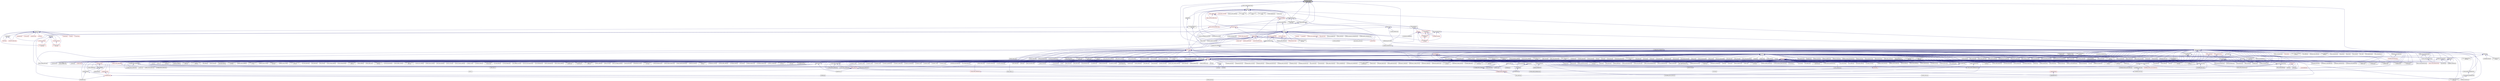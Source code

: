 digraph "component_supports_migration.hpp"
{
  edge [fontname="Helvetica",fontsize="10",labelfontname="Helvetica",labelfontsize="10"];
  node [fontname="Helvetica",fontsize="10",shape=record];
  Node19 [label="component_supports\l_migration.hpp",height=0.2,width=0.4,color="black", fillcolor="grey75", style="filled", fontcolor="black"];
  Node19 -> Node20 [dir="back",color="midnightblue",fontsize="10",style="solid",fontname="Helvetica"];
  Node20 [label="migrate_from_storage.hpp",height=0.2,width=0.4,color="black", fillcolor="white", style="filled",URL="$d3/d9f/server_2migrate__from__storage_8hpp.html"];
  Node20 -> Node21 [dir="back",color="midnightblue",fontsize="10",style="solid",fontname="Helvetica"];
  Node21 [label="migrate_from_storage.hpp",height=0.2,width=0.4,color="black", fillcolor="white", style="filled",URL="$db/d0f/migrate__from__storage_8hpp.html"];
  Node21 -> Node22 [dir="back",color="midnightblue",fontsize="10",style="solid",fontname="Helvetica"];
  Node22 [label="component_storage.hpp",height=0.2,width=0.4,color="black", fillcolor="white", style="filled",URL="$d4/dfe/include_2component__storage_8hpp.html"];
  Node22 -> Node23 [dir="back",color="midnightblue",fontsize="10",style="solid",fontname="Helvetica"];
  Node23 [label="migrate_component_to\l_storage.cpp",height=0.2,width=0.4,color="black", fillcolor="white", style="filled",URL="$dd/d02/migrate__component__to__storage_8cpp.html"];
  Node19 -> Node24 [dir="back",color="midnightblue",fontsize="10",style="solid",fontname="Helvetica"];
  Node24 [label="traits.hpp",height=0.2,width=0.4,color="black", fillcolor="white", style="filled",URL="$d7/db8/include_2traits_8hpp.html"];
  Node24 -> Node25 [dir="back",color="midnightblue",fontsize="10",style="solid",fontname="Helvetica"];
  Node25 [label="future_range_ambiguity\l_2032.cpp",height=0.2,width=0.4,color="black", fillcolor="white", style="filled",URL="$dc/d4e/future__range__ambiguity__2032_8cpp.html"];
  Node24 -> Node26 [dir="back",color="midnightblue",fontsize="10",style="solid",fontname="Helvetica"];
  Node26 [label="unordered_map.cpp",height=0.2,width=0.4,color="black", fillcolor="white", style="filled",URL="$d1/d75/unordered__map_8cpp.html"];
  Node24 -> Node27 [dir="back",color="midnightblue",fontsize="10",style="solid",fontname="Helvetica"];
  Node27 [label="async_cb_colocated.cpp",height=0.2,width=0.4,color="black", fillcolor="white", style="filled",URL="$d7/d7f/async__cb__colocated_8cpp.html"];
  Node24 -> Node28 [dir="back",color="midnightblue",fontsize="10",style="solid",fontname="Helvetica"];
  Node28 [label="partitioned_vector\l_iter.cpp",height=0.2,width=0.4,color="black", fillcolor="white", style="filled",URL="$dc/ddf/partitioned__vector__iter_8cpp.html"];
  Node19 -> Node29 [dir="back",color="midnightblue",fontsize="10",style="solid",fontname="Helvetica"];
  Node29 [label="async_implementations.hpp",height=0.2,width=0.4,color="black", fillcolor="white", style="filled",URL="$d8/df1/async__implementations_8hpp.html"];
  Node29 -> Node30 [dir="back",color="midnightblue",fontsize="10",style="solid",fontname="Helvetica"];
  Node30 [label="async.hpp",height=0.2,width=0.4,color="black", fillcolor="white", style="filled",URL="$d1/da1/lcos_2async_8hpp.html"];
  Node30 -> Node31 [dir="back",color="midnightblue",fontsize="10",style="solid",fontname="Helvetica"];
  Node31 [label="async.hpp",height=0.2,width=0.4,color="black", fillcolor="white", style="filled",URL="$d5/d2c/async_8hpp.html"];
  Node31 -> Node32 [dir="back",color="midnightblue",fontsize="10",style="solid",fontname="Helvetica"];
  Node32 [label="stencil_iterator.cpp",height=0.2,width=0.4,color="black", fillcolor="white", style="filled",URL="$d6/de1/server_2stencil__iterator_8cpp.html"];
  Node31 -> Node33 [dir="back",color="midnightblue",fontsize="10",style="solid",fontname="Helvetica"];
  Node33 [label="apply.hpp",height=0.2,width=0.4,color="red", fillcolor="white", style="filled",URL="$d7/d4c/apply_8hpp.html"];
  Node33 -> Node35 [dir="back",color="midnightblue",fontsize="10",style="solid",fontname="Helvetica"];
  Node35 [label="ostream.hpp",height=0.2,width=0.4,color="red", fillcolor="white", style="filled",URL="$d1/d38/ostream_8hpp.html"];
  Node33 -> Node997 [dir="back",color="midnightblue",fontsize="10",style="solid",fontname="Helvetica"];
  Node997 [label="parallel_executor.hpp",height=0.2,width=0.4,color="red", fillcolor="white", style="filled",URL="$d8/d39/parallel__executor_8hpp.html"];
  Node33 -> Node1029 [dir="back",color="midnightblue",fontsize="10",style="solid",fontname="Helvetica"];
  Node1029 [label="sequenced_executor.hpp",height=0.2,width=0.4,color="red", fillcolor="white", style="filled",URL="$d2/dea/sequenced__executor_8hpp.html"];
  Node33 -> Node1030 [dir="back",color="midnightblue",fontsize="10",style="solid",fontname="Helvetica"];
  Node1030 [label="thread_execution.hpp",height=0.2,width=0.4,color="red", fillcolor="white", style="filled",URL="$da/d8f/thread__execution_8hpp.html"];
  Node33 -> Node993 [dir="back",color="midnightblue",fontsize="10",style="solid",fontname="Helvetica"];
  Node993 [label="hpx_init.cpp",height=0.2,width=0.4,color="black", fillcolor="white", style="filled",URL="$d6/dfa/hpx__init_8cpp.html"];
  Node33 -> Node1044 [dir="back",color="midnightblue",fontsize="10",style="solid",fontname="Helvetica"];
  Node1044 [label="performance_counter\l_stub.cpp",height=0.2,width=0.4,color="black", fillcolor="white", style="filled",URL="$df/db0/performance__counter__stub_8cpp.html"];
  Node33 -> Node1045 [dir="back",color="midnightblue",fontsize="10",style="solid",fontname="Helvetica"];
  Node1045 [label="addressing_service.cpp",height=0.2,width=0.4,color="black", fillcolor="white", style="filled",URL="$d7/d38/addressing__service_8cpp.html"];
  Node33 -> Node1048 [dir="back",color="midnightblue",fontsize="10",style="solid",fontname="Helvetica"];
  Node1048 [label="memory_block_stubs.cpp",height=0.2,width=0.4,color="black", fillcolor="white", style="filled",URL="$d2/df8/memory__block__stubs_8cpp.html"];
  Node33 -> Node1049 [dir="back",color="midnightblue",fontsize="10",style="solid",fontname="Helvetica"];
  Node1049 [label="memory_stub.cpp",height=0.2,width=0.4,color="black", fillcolor="white", style="filled",URL="$de/ddf/memory__stub_8cpp.html"];
  Node33 -> Node1050 [dir="back",color="midnightblue",fontsize="10",style="solid",fontname="Helvetica"];
  Node1050 [label="runtime_support_stubs.cpp",height=0.2,width=0.4,color="black", fillcolor="white", style="filled",URL="$d8/d9f/runtime__support__stubs_8cpp.html"];
  Node33 -> Node1051 [dir="back",color="midnightblue",fontsize="10",style="solid",fontname="Helvetica"];
  Node1051 [label="get_locality_name.cpp",height=0.2,width=0.4,color="black", fillcolor="white", style="filled",URL="$da/d6f/get__locality__name_8cpp.html"];
  Node33 -> Node675 [dir="back",color="midnightblue",fontsize="10",style="solid",fontname="Helvetica"];
  Node675 [label="counting_semaphore.cpp",height=0.2,width=0.4,color="black", fillcolor="white", style="filled",URL="$df/de9/counting__semaphore_8cpp.html"];
  Node33 -> Node691 [dir="back",color="midnightblue",fontsize="10",style="solid",fontname="Helvetica"];
  Node691 [label="shared_mutex1.cpp",height=0.2,width=0.4,color="black", fillcolor="white", style="filled",URL="$d8/d57/shared__mutex1_8cpp.html"];
  Node33 -> Node692 [dir="back",color="midnightblue",fontsize="10",style="solid",fontname="Helvetica"];
  Node692 [label="shared_mutex2.cpp",height=0.2,width=0.4,color="black", fillcolor="white", style="filled",URL="$d1/d40/shared__mutex2_8cpp.html"];
  Node33 -> Node693 [dir="back",color="midnightblue",fontsize="10",style="solid",fontname="Helvetica"];
  Node693 [label="sliding_semaphore.cpp",height=0.2,width=0.4,color="black", fillcolor="white", style="filled",URL="$d2/d38/sliding__semaphore_8cpp.html"];
  Node31 -> Node948 [dir="back",color="midnightblue",fontsize="10",style="solid",fontname="Helvetica"];
  Node948 [label="partitioned_vector\l_impl.hpp",height=0.2,width=0.4,color="red", fillcolor="white", style="filled",URL="$d0/db1/partitioned__vector__impl_8hpp.html"];
  Node31 -> Node35 [dir="back",color="midnightblue",fontsize="10",style="solid",fontname="Helvetica"];
  Node31 -> Node1053 [dir="back",color="midnightblue",fontsize="10",style="solid",fontname="Helvetica"];
  Node1053 [label="child.hpp",height=0.2,width=0.4,color="red", fillcolor="white", style="filled",URL="$d5/dcf/child_8hpp.html"];
  Node31 -> Node1054 [dir="back",color="midnightblue",fontsize="10",style="solid",fontname="Helvetica"];
  Node1054 [label="async.hpp",height=0.2,width=0.4,color="red", fillcolor="white", style="filled",URL="$d4/d59/include_2async_8hpp.html"];
  Node1054 -> Node38 [dir="back",color="midnightblue",fontsize="10",style="solid",fontname="Helvetica"];
  Node38 [label="allgather.cpp",height=0.2,width=0.4,color="black", fillcolor="white", style="filled",URL="$d7/d06/allgather_8cpp.html"];
  Node1054 -> Node39 [dir="back",color="midnightblue",fontsize="10",style="solid",fontname="Helvetica"];
  Node39 [label="allgather_and_gate.cpp",height=0.2,width=0.4,color="black", fillcolor="white", style="filled",URL="$d1/d56/allgather__and__gate_8cpp.html"];
  Node1054 -> Node184 [dir="back",color="midnightblue",fontsize="10",style="solid",fontname="Helvetica"];
  Node184 [label="apex_policy_engine\l_active_thread_count.cpp",height=0.2,width=0.4,color="black", fillcolor="white", style="filled",URL="$d5/d01/apex__policy__engine__active__thread__count_8cpp.html"];
  Node1054 -> Node185 [dir="back",color="midnightblue",fontsize="10",style="solid",fontname="Helvetica"];
  Node185 [label="apex_policy_engine\l_events.cpp",height=0.2,width=0.4,color="black", fillcolor="white", style="filled",URL="$df/d0f/apex__policy__engine__events_8cpp.html"];
  Node1054 -> Node186 [dir="back",color="midnightblue",fontsize="10",style="solid",fontname="Helvetica"];
  Node186 [label="apex_policy_engine\l_periodic.cpp",height=0.2,width=0.4,color="black", fillcolor="white", style="filled",URL="$d5/d7b/apex__policy__engine__periodic_8cpp.html"];
  Node1054 -> Node258 [dir="back",color="midnightblue",fontsize="10",style="solid",fontname="Helvetica"];
  Node258 [label="factorial.cpp",height=0.2,width=0.4,color="black", fillcolor="white", style="filled",URL="$d9/d00/factorial_8cpp.html"];
  Node1054 -> Node264 [dir="back",color="midnightblue",fontsize="10",style="solid",fontname="Helvetica"];
  Node264 [label="quicksort.cpp",height=0.2,width=0.4,color="black", fillcolor="white", style="filled",URL="$d3/d1e/quicksort_8cpp.html"];
  Node1054 -> Node277 [dir="back",color="midnightblue",fontsize="10",style="solid",fontname="Helvetica"];
  Node277 [label="interpolator.cpp",height=0.2,width=0.4,color="black", fillcolor="white", style="filled",URL="$d5/d02/interpolator_8cpp.html"];
  Node1054 -> Node306 [dir="back",color="midnightblue",fontsize="10",style="solid",fontname="Helvetica"];
  Node306 [label="simple_central_tuplespace.hpp",height=0.2,width=0.4,color="black", fillcolor="white", style="filled",URL="$d0/d4b/stubs_2simple__central__tuplespace_8hpp.html"];
  Node306 -> Node307 [dir="back",color="midnightblue",fontsize="10",style="solid",fontname="Helvetica"];
  Node307 [label="simple_central_tuplespace.hpp",height=0.2,width=0.4,color="black", fillcolor="white", style="filled",URL="$d5/ddd/simple__central__tuplespace_8hpp.html"];
  Node307 -> Node84 [dir="back",color="midnightblue",fontsize="10",style="solid",fontname="Helvetica"];
  Node84 [label="simple_central_tuplespace\l_client.cpp",height=0.2,width=0.4,color="black", fillcolor="white", style="filled",URL="$d1/d7b/simple__central__tuplespace__client_8cpp.html"];
  Node1054 -> Node182 [dir="back",color="midnightblue",fontsize="10",style="solid",fontname="Helvetica"];
  Node182 [label="lcos.hpp",height=0.2,width=0.4,color="black", fillcolor="white", style="filled",URL="$d5/deb/lcos_8hpp.html"];
  Node182 -> Node39 [dir="back",color="midnightblue",fontsize="10",style="solid",fontname="Helvetica"];
  Node182 -> Node183 [dir="back",color="midnightblue",fontsize="10",style="solid",fontname="Helvetica"];
  Node183 [label="apex_balance.cpp",height=0.2,width=0.4,color="black", fillcolor="white", style="filled",URL="$d4/d8e/apex__balance_8cpp.html"];
  Node182 -> Node184 [dir="back",color="midnightblue",fontsize="10",style="solid",fontname="Helvetica"];
  Node182 -> Node185 [dir="back",color="midnightblue",fontsize="10",style="solid",fontname="Helvetica"];
  Node182 -> Node186 [dir="back",color="midnightblue",fontsize="10",style="solid",fontname="Helvetica"];
  Node182 -> Node187 [dir="back",color="midnightblue",fontsize="10",style="solid",fontname="Helvetica"];
  Node187 [label="heartbeat.cpp",height=0.2,width=0.4,color="black", fillcolor="white", style="filled",URL="$d8/d98/heartbeat_8cpp.html"];
  Node182 -> Node188 [dir="back",color="midnightblue",fontsize="10",style="solid",fontname="Helvetica"];
  Node188 [label="hello_world_component.hpp",height=0.2,width=0.4,color="black", fillcolor="white", style="filled",URL="$df/df0/hello__world__component_8hpp.html"];
  Node188 -> Node189 [dir="back",color="midnightblue",fontsize="10",style="solid",fontname="Helvetica"];
  Node189 [label="hello_world_client.cpp",height=0.2,width=0.4,color="black", fillcolor="white", style="filled",URL="$d5/da6/hello__world__client_8cpp.html"];
  Node188 -> Node47 [dir="back",color="midnightblue",fontsize="10",style="solid",fontname="Helvetica"];
  Node47 [label="hello_world_component.cpp",height=0.2,width=0.4,color="black", fillcolor="white", style="filled",URL="$d8/daa/hello__world__component_8cpp.html"];
  Node182 -> Node190 [dir="back",color="midnightblue",fontsize="10",style="solid",fontname="Helvetica"];
  Node190 [label="row.hpp",height=0.2,width=0.4,color="black", fillcolor="white", style="filled",URL="$dc/d69/row_8hpp.html"];
  Node190 -> Node191 [dir="back",color="midnightblue",fontsize="10",style="solid",fontname="Helvetica"];
  Node191 [label="grid.hpp",height=0.2,width=0.4,color="red", fillcolor="white", style="filled",URL="$dc/d8a/grid_8hpp.html"];
  Node191 -> Node48 [dir="back",color="midnightblue",fontsize="10",style="solid",fontname="Helvetica"];
  Node48 [label="jacobi.cpp",height=0.2,width=0.4,color="black", fillcolor="white", style="filled",URL="$d2/d27/jacobi_8cpp.html"];
  Node191 -> Node50 [dir="back",color="midnightblue",fontsize="10",style="solid",fontname="Helvetica"];
  Node50 [label="solver.hpp",height=0.2,width=0.4,color="red", fillcolor="white", style="filled",URL="$db/d9a/server_2solver_8hpp.html"];
  Node50 -> Node52 [dir="back",color="midnightblue",fontsize="10",style="solid",fontname="Helvetica"];
  Node52 [label="solver.cpp",height=0.2,width=0.4,color="black", fillcolor="white", style="filled",URL="$d6/d94/solver_8cpp.html"];
  Node191 -> Node54 [dir="back",color="midnightblue",fontsize="10",style="solid",fontname="Helvetica"];
  Node54 [label="grid.cpp",height=0.2,width=0.4,color="black", fillcolor="white", style="filled",URL="$d6/d1b/jacobi__component_2grid_8cpp.html"];
  Node190 -> Node49 [dir="back",color="midnightblue",fontsize="10",style="solid",fontname="Helvetica"];
  Node49 [label="stencil_iterator.hpp",height=0.2,width=0.4,color="black", fillcolor="white", style="filled",URL="$dc/d5c/server_2stencil__iterator_8hpp.html"];
  Node49 -> Node50 [dir="back",color="midnightblue",fontsize="10",style="solid",fontname="Helvetica"];
  Node49 -> Node32 [dir="back",color="midnightblue",fontsize="10",style="solid",fontname="Helvetica"];
  Node49 -> Node53 [dir="back",color="midnightblue",fontsize="10",style="solid",fontname="Helvetica"];
  Node53 [label="stencil_iterator.cpp",height=0.2,width=0.4,color="black", fillcolor="white", style="filled",URL="$d7/d71/stencil__iterator_8cpp.html"];
  Node190 -> Node54 [dir="back",color="midnightblue",fontsize="10",style="solid",fontname="Helvetica"];
  Node182 -> Node192 [dir="back",color="midnightblue",fontsize="10",style="solid",fontname="Helvetica"];
  Node192 [label="stencil_iterator.hpp",height=0.2,width=0.4,color="black", fillcolor="white", style="filled",URL="$d4/dc8/stencil__iterator_8hpp.html"];
  Node192 -> Node50 [dir="back",color="midnightblue",fontsize="10",style="solid",fontname="Helvetica"];
  Node192 -> Node49 [dir="back",color="midnightblue",fontsize="10",style="solid",fontname="Helvetica"];
  Node192 -> Node53 [dir="back",color="midnightblue",fontsize="10",style="solid",fontname="Helvetica"];
  Node182 -> Node49 [dir="back",color="midnightblue",fontsize="10",style="solid",fontname="Helvetica"];
  Node182 -> Node171 [dir="back",color="midnightblue",fontsize="10",style="solid",fontname="Helvetica"];
  Node171 [label="jacobi_hpx.cpp",height=0.2,width=0.4,color="black", fillcolor="white", style="filled",URL="$d8/d72/jacobi__hpx_8cpp.html"];
  Node182 -> Node193 [dir="back",color="midnightblue",fontsize="10",style="solid",fontname="Helvetica"];
  Node193 [label="jacobi_nonuniform_hpx.cpp",height=0.2,width=0.4,color="black", fillcolor="white", style="filled",URL="$de/d56/jacobi__nonuniform__hpx_8cpp.html"];
  Node182 -> Node64 [dir="back",color="midnightblue",fontsize="10",style="solid",fontname="Helvetica"];
  Node64 [label="enumerate_threads.cpp",height=0.2,width=0.4,color="black", fillcolor="white", style="filled",URL="$d3/dd4/enumerate__threads_8cpp.html"];
  Node182 -> Node194 [dir="back",color="midnightblue",fontsize="10",style="solid",fontname="Helvetica"];
  Node194 [label="fibonacci_await.cpp",height=0.2,width=0.4,color="black", fillcolor="white", style="filled",URL="$dc/d1c/fibonacci__await_8cpp.html"];
  Node182 -> Node195 [dir="back",color="midnightblue",fontsize="10",style="solid",fontname="Helvetica"];
  Node195 [label="fibonacci_dataflow.cpp",height=0.2,width=0.4,color="black", fillcolor="white", style="filled",URL="$df/d3d/fibonacci__dataflow_8cpp.html"];
  Node182 -> Node196 [dir="back",color="midnightblue",fontsize="10",style="solid",fontname="Helvetica"];
  Node196 [label="fibonacci_futures.cpp",height=0.2,width=0.4,color="black", fillcolor="white", style="filled",URL="$d6/de3/fibonacci__futures_8cpp.html"];
  Node182 -> Node197 [dir="back",color="midnightblue",fontsize="10",style="solid",fontname="Helvetica"];
  Node197 [label="fibonacci_futures_distributed.cpp",height=0.2,width=0.4,color="black", fillcolor="white", style="filled",URL="$d1/dc9/fibonacci__futures__distributed_8cpp.html"];
  Node182 -> Node67 [dir="back",color="midnightblue",fontsize="10",style="solid",fontname="Helvetica"];
  Node67 [label="fractals.cpp",height=0.2,width=0.4,color="black", fillcolor="white", style="filled",URL="$d8/d58/fractals_8cpp.html"];
  Node182 -> Node68 [dir="back",color="midnightblue",fontsize="10",style="solid",fontname="Helvetica"];
  Node68 [label="fractals_executor.cpp",height=0.2,width=0.4,color="black", fillcolor="white", style="filled",URL="$d9/da9/fractals__executor_8cpp.html"];
  Node182 -> Node198 [dir="back",color="midnightblue",fontsize="10",style="solid",fontname="Helvetica"];
  Node198 [label="fractals_struct.cpp",height=0.2,width=0.4,color="black", fillcolor="white", style="filled",URL="$d8/d2f/fractals__struct_8cpp.html"];
  Node182 -> Node69 [dir="back",color="midnightblue",fontsize="10",style="solid",fontname="Helvetica"];
  Node69 [label="hello_world.cpp",height=0.2,width=0.4,color="black", fillcolor="white", style="filled",URL="$d0/d67/hello__world_8cpp.html"];
  Node182 -> Node199 [dir="back",color="midnightblue",fontsize="10",style="solid",fontname="Helvetica"];
  Node199 [label="latch_local.cpp",height=0.2,width=0.4,color="black", fillcolor="white", style="filled",URL="$dd/dd3/latch__local_8cpp.html"];
  Node182 -> Node200 [dir="back",color="midnightblue",fontsize="10",style="solid",fontname="Helvetica"];
  Node200 [label="latch_remote.cpp",height=0.2,width=0.4,color="black", fillcolor="white", style="filled",URL="$df/d59/latch__remote_8cpp.html"];
  Node182 -> Node71 [dir="back",color="midnightblue",fontsize="10",style="solid",fontname="Helvetica"];
  Node71 [label="local_channel.cpp",height=0.2,width=0.4,color="black", fillcolor="white", style="filled",URL="$d0/d3e/local__channel_8cpp.html"];
  Node182 -> Node72 [dir="back",color="midnightblue",fontsize="10",style="solid",fontname="Helvetica"];
  Node72 [label="pingpong.cpp",height=0.2,width=0.4,color="black", fillcolor="white", style="filled",URL="$dd/d4d/pingpong_8cpp.html"];
  Node182 -> Node73 [dir="back",color="midnightblue",fontsize="10",style="solid",fontname="Helvetica"];
  Node73 [label="shared_mutex.cpp",height=0.2,width=0.4,color="black", fillcolor="white", style="filled",URL="$da/d0b/shared__mutex_8cpp.html"];
  Node182 -> Node201 [dir="back",color="midnightblue",fontsize="10",style="solid",fontname="Helvetica"];
  Node201 [label="wait_composition.cpp",height=0.2,width=0.4,color="black", fillcolor="white", style="filled",URL="$d6/d13/wait__composition_8cpp.html"];
  Node182 -> Node202 [dir="back",color="midnightblue",fontsize="10",style="solid",fontname="Helvetica"];
  Node202 [label="sheneos_compare.cpp",height=0.2,width=0.4,color="black", fillcolor="white", style="filled",URL="$dc/d11/sheneos__compare_8cpp.html"];
  Node182 -> Node203 [dir="back",color="midnightblue",fontsize="10",style="solid",fontname="Helvetica"];
  Node203 [label="spell_check_file.cpp",height=0.2,width=0.4,color="black", fillcolor="white", style="filled",URL="$df/df7/spell__check__file_8cpp.html"];
  Node182 -> Node204 [dir="back",color="midnightblue",fontsize="10",style="solid",fontname="Helvetica"];
  Node204 [label="spell_check_simple.cpp",height=0.2,width=0.4,color="black", fillcolor="white", style="filled",URL="$dd/d54/spell__check__simple_8cpp.html"];
  Node182 -> Node84 [dir="back",color="midnightblue",fontsize="10",style="solid",fontname="Helvetica"];
  Node182 -> Node205 [dir="back",color="midnightblue",fontsize="10",style="solid",fontname="Helvetica"];
  Node205 [label="hpx.hpp",height=0.2,width=0.4,color="red", fillcolor="white", style="filled",URL="$d0/daa/hpx_8hpp.html"];
  Node205 -> Node206 [dir="back",color="midnightblue",fontsize="10",style="solid",fontname="Helvetica"];
  Node206 [label="1d_stencil_1.cpp",height=0.2,width=0.4,color="black", fillcolor="white", style="filled",URL="$d2/db1/1d__stencil__1_8cpp.html"];
  Node205 -> Node207 [dir="back",color="midnightblue",fontsize="10",style="solid",fontname="Helvetica"];
  Node207 [label="1d_stencil_2.cpp",height=0.2,width=0.4,color="black", fillcolor="white", style="filled",URL="$d3/dd1/1d__stencil__2_8cpp.html"];
  Node205 -> Node208 [dir="back",color="midnightblue",fontsize="10",style="solid",fontname="Helvetica"];
  Node208 [label="1d_stencil_3.cpp",height=0.2,width=0.4,color="black", fillcolor="white", style="filled",URL="$db/d19/1d__stencil__3_8cpp.html"];
  Node205 -> Node209 [dir="back",color="midnightblue",fontsize="10",style="solid",fontname="Helvetica"];
  Node209 [label="1d_stencil_4.cpp",height=0.2,width=0.4,color="black", fillcolor="white", style="filled",URL="$d1/d7d/1d__stencil__4_8cpp.html"];
  Node205 -> Node210 [dir="back",color="midnightblue",fontsize="10",style="solid",fontname="Helvetica"];
  Node210 [label="1d_stencil_4_parallel.cpp",height=0.2,width=0.4,color="black", fillcolor="white", style="filled",URL="$d6/d05/1d__stencil__4__parallel_8cpp.html"];
  Node205 -> Node211 [dir="back",color="midnightblue",fontsize="10",style="solid",fontname="Helvetica"];
  Node211 [label="1d_stencil_4_repart.cpp",height=0.2,width=0.4,color="black", fillcolor="white", style="filled",URL="$d0/d6b/1d__stencil__4__repart_8cpp.html"];
  Node205 -> Node212 [dir="back",color="midnightblue",fontsize="10",style="solid",fontname="Helvetica"];
  Node212 [label="1d_stencil_4_throttle.cpp",height=0.2,width=0.4,color="black", fillcolor="white", style="filled",URL="$d6/de5/1d__stencil__4__throttle_8cpp.html"];
  Node205 -> Node213 [dir="back",color="midnightblue",fontsize="10",style="solid",fontname="Helvetica"];
  Node213 [label="1d_stencil_5.cpp",height=0.2,width=0.4,color="black", fillcolor="white", style="filled",URL="$d7/d2a/1d__stencil__5_8cpp.html"];
  Node205 -> Node214 [dir="back",color="midnightblue",fontsize="10",style="solid",fontname="Helvetica"];
  Node214 [label="1d_stencil_6.cpp",height=0.2,width=0.4,color="black", fillcolor="white", style="filled",URL="$db/de7/1d__stencil__6_8cpp.html"];
  Node205 -> Node215 [dir="back",color="midnightblue",fontsize="10",style="solid",fontname="Helvetica"];
  Node215 [label="1d_stencil_7.cpp",height=0.2,width=0.4,color="black", fillcolor="white", style="filled",URL="$d4/d5a/1d__stencil__7_8cpp.html"];
  Node205 -> Node216 [dir="back",color="midnightblue",fontsize="10",style="solid",fontname="Helvetica"];
  Node216 [label="1d_stencil_8.cpp",height=0.2,width=0.4,color="black", fillcolor="white", style="filled",URL="$df/de0/1d__stencil__8_8cpp.html"];
  Node205 -> Node217 [dir="back",color="midnightblue",fontsize="10",style="solid",fontname="Helvetica"];
  Node217 [label="accumulator.cpp",height=0.2,width=0.4,color="black", fillcolor="white", style="filled",URL="$d1/d81/accumulator_8cpp.html"];
  Node205 -> Node218 [dir="back",color="midnightblue",fontsize="10",style="solid",fontname="Helvetica"];
  Node218 [label="accumulator.hpp",height=0.2,width=0.4,color="black", fillcolor="white", style="filled",URL="$d4/d9d/server_2accumulator_8hpp.html"];
  Node218 -> Node217 [dir="back",color="midnightblue",fontsize="10",style="solid",fontname="Helvetica"];
  Node218 -> Node219 [dir="back",color="midnightblue",fontsize="10",style="solid",fontname="Helvetica"];
  Node219 [label="accumulator.hpp",height=0.2,width=0.4,color="red", fillcolor="white", style="filled",URL="$d8/d5e/accumulator_8hpp.html"];
  Node205 -> Node221 [dir="back",color="midnightblue",fontsize="10",style="solid",fontname="Helvetica"];
  Node221 [label="template_function_accumulator.hpp",height=0.2,width=0.4,color="black", fillcolor="white", style="filled",URL="$d7/da6/server_2template__function__accumulator_8hpp.html"];
  Node221 -> Node222 [dir="back",color="midnightblue",fontsize="10",style="solid",fontname="Helvetica"];
  Node222 [label="template_function_accumulator.cpp",height=0.2,width=0.4,color="black", fillcolor="white", style="filled",URL="$d5/d02/template__function__accumulator_8cpp.html"];
  Node221 -> Node223 [dir="back",color="midnightblue",fontsize="10",style="solid",fontname="Helvetica"];
  Node223 [label="template_function_accumulator.hpp",height=0.2,width=0.4,color="red", fillcolor="white", style="filled",URL="$d3/de9/template__function__accumulator_8hpp.html"];
  Node205 -> Node225 [dir="back",color="midnightblue",fontsize="10",style="solid",fontname="Helvetica"];
  Node225 [label="template_accumulator.cpp",height=0.2,width=0.4,color="black", fillcolor="white", style="filled",URL="$d0/d4a/template__accumulator_8cpp.html"];
  Node205 -> Node222 [dir="back",color="midnightblue",fontsize="10",style="solid",fontname="Helvetica"];
  Node205 -> Node223 [dir="back",color="midnightblue",fontsize="10",style="solid",fontname="Helvetica"];
  Node205 -> Node226 [dir="back",color="midnightblue",fontsize="10",style="solid",fontname="Helvetica"];
  Node226 [label="allgather_module.cpp",height=0.2,width=0.4,color="black", fillcolor="white", style="filled",URL="$df/de4/allgather__module_8cpp.html"];
  Node205 -> Node38 [dir="back",color="midnightblue",fontsize="10",style="solid",fontname="Helvetica"];
  Node205 -> Node39 [dir="back",color="midnightblue",fontsize="10",style="solid",fontname="Helvetica"];
  Node205 -> Node227 [dir="back",color="midnightblue",fontsize="10",style="solid",fontname="Helvetica"];
  Node227 [label="ag_client.cpp",height=0.2,width=0.4,color="black", fillcolor="white", style="filled",URL="$d4/d5d/ag__client_8cpp.html"];
  Node205 -> Node228 [dir="back",color="midnightblue",fontsize="10",style="solid",fontname="Helvetica"];
  Node228 [label="hpx_thread_phase.cpp",height=0.2,width=0.4,color="black", fillcolor="white", style="filled",URL="$d5/dca/hpx__thread__phase_8cpp.html"];
  Node205 -> Node44 [dir="back",color="midnightblue",fontsize="10",style="solid",fontname="Helvetica"];
  Node44 [label="os_thread_num.cpp",height=0.2,width=0.4,color="black", fillcolor="white", style="filled",URL="$d2/dfb/os__thread__num_8cpp.html"];
  Node205 -> Node229 [dir="back",color="midnightblue",fontsize="10",style="solid",fontname="Helvetica"];
  Node229 [label="cancelable_action.cpp",height=0.2,width=0.4,color="black", fillcolor="white", style="filled",URL="$d5/d0c/cancelable__action_8cpp.html"];
  Node205 -> Node230 [dir="back",color="midnightblue",fontsize="10",style="solid",fontname="Helvetica"];
  Node230 [label="cancelable_action.hpp",height=0.2,width=0.4,color="black", fillcolor="white", style="filled",URL="$d5/d4d/server_2cancelable__action_8hpp.html"];
  Node230 -> Node229 [dir="back",color="midnightblue",fontsize="10",style="solid",fontname="Helvetica"];
  Node230 -> Node231 [dir="back",color="midnightblue",fontsize="10",style="solid",fontname="Helvetica"];
  Node231 [label="cancelable_action.hpp",height=0.2,width=0.4,color="black", fillcolor="white", style="filled",URL="$d0/da3/stubs_2cancelable__action_8hpp.html"];
  Node231 -> Node232 [dir="back",color="midnightblue",fontsize="10",style="solid",fontname="Helvetica"];
  Node232 [label="cancelable_action.hpp",height=0.2,width=0.4,color="black", fillcolor="white", style="filled",URL="$d6/d28/cancelable__action_8hpp.html"];
  Node232 -> Node233 [dir="back",color="midnightblue",fontsize="10",style="solid",fontname="Helvetica"];
  Node233 [label="cancelable_action_client.cpp",height=0.2,width=0.4,color="black", fillcolor="white", style="filled",URL="$d1/db8/cancelable__action__client_8cpp.html"];
  Node205 -> Node231 [dir="back",color="midnightblue",fontsize="10",style="solid",fontname="Helvetica"];
  Node205 -> Node233 [dir="back",color="midnightblue",fontsize="10",style="solid",fontname="Helvetica"];
  Node205 -> Node176 [dir="back",color="midnightblue",fontsize="10",style="solid",fontname="Helvetica"];
  Node176 [label="cublas_matmul.cpp",height=0.2,width=0.4,color="black", fillcolor="white", style="filled",URL="$dd/d84/cublas__matmul_8cpp.html"];
  Node205 -> Node234 [dir="back",color="midnightblue",fontsize="10",style="solid",fontname="Helvetica"];
  Node234 [label="win_perf_counters.cpp",height=0.2,width=0.4,color="black", fillcolor="white", style="filled",URL="$d8/d11/win__perf__counters_8cpp.html"];
  Node205 -> Node235 [dir="back",color="midnightblue",fontsize="10",style="solid",fontname="Helvetica"];
  Node235 [label="win_perf_counters.hpp",height=0.2,width=0.4,color="black", fillcolor="white", style="filled",URL="$d5/da7/win__perf__counters_8hpp.html"];
  Node205 -> Node188 [dir="back",color="midnightblue",fontsize="10",style="solid",fontname="Helvetica"];
  Node205 -> Node236 [dir="back",color="midnightblue",fontsize="10",style="solid",fontname="Helvetica"];
  Node236 [label="interpolate1d.cpp",height=0.2,width=0.4,color="black", fillcolor="white", style="filled",URL="$d0/d05/interpolate1d_8cpp.html"];
  Node205 -> Node237 [dir="back",color="midnightblue",fontsize="10",style="solid",fontname="Helvetica"];
  Node237 [label="partition.hpp",height=0.2,width=0.4,color="black", fillcolor="white", style="filled",URL="$d0/d7a/examples_2interpolate1d_2interpolate1d_2partition_8hpp.html"];
  Node237 -> Node236 [dir="back",color="midnightblue",fontsize="10",style="solid",fontname="Helvetica"];
  Node237 -> Node238 [dir="back",color="midnightblue",fontsize="10",style="solid",fontname="Helvetica"];
  Node238 [label="interpolate1d.hpp",height=0.2,width=0.4,color="red", fillcolor="white", style="filled",URL="$d4/dc7/interpolate1d_8hpp.html"];
  Node238 -> Node236 [dir="back",color="midnightblue",fontsize="10",style="solid",fontname="Helvetica"];
  Node205 -> Node240 [dir="back",color="midnightblue",fontsize="10",style="solid",fontname="Helvetica"];
  Node240 [label="partition.hpp",height=0.2,width=0.4,color="black", fillcolor="white", style="filled",URL="$d0/dff/examples_2interpolate1d_2interpolate1d_2server_2partition_8hpp.html"];
  Node240 -> Node237 [dir="back",color="midnightblue",fontsize="10",style="solid",fontname="Helvetica"];
  Node240 -> Node241 [dir="back",color="midnightblue",fontsize="10",style="solid",fontname="Helvetica"];
  Node241 [label="partition.cpp",height=0.2,width=0.4,color="black", fillcolor="white", style="filled",URL="$d0/d4f/examples_2interpolate1d_2interpolate1d_2server_2partition_8cpp.html"];
  Node205 -> Node238 [dir="back",color="midnightblue",fontsize="10",style="solid",fontname="Helvetica"];
  Node205 -> Node242 [dir="back",color="midnightblue",fontsize="10",style="solid",fontname="Helvetica"];
  Node242 [label="read_values.cpp",height=0.2,width=0.4,color="black", fillcolor="white", style="filled",URL="$d0/d8c/interpolate1d_2interpolate1d_2read__values_8cpp.html"];
  Node205 -> Node241 [dir="back",color="midnightblue",fontsize="10",style="solid",fontname="Helvetica"];
  Node205 -> Node48 [dir="back",color="midnightblue",fontsize="10",style="solid",fontname="Helvetica"];
  Node205 -> Node54 [dir="back",color="midnightblue",fontsize="10",style="solid",fontname="Helvetica"];
  Node205 -> Node243 [dir="back",color="midnightblue",fontsize="10",style="solid",fontname="Helvetica"];
  Node243 [label="row.cpp",height=0.2,width=0.4,color="black", fillcolor="white", style="filled",URL="$d3/d86/server_2row_8cpp.html"];
  Node205 -> Node52 [dir="back",color="midnightblue",fontsize="10",style="solid",fontname="Helvetica"];
  Node205 -> Node32 [dir="back",color="midnightblue",fontsize="10",style="solid",fontname="Helvetica"];
  Node205 -> Node53 [dir="back",color="midnightblue",fontsize="10",style="solid",fontname="Helvetica"];
  Node205 -> Node244 [dir="back",color="midnightblue",fontsize="10",style="solid",fontname="Helvetica"];
  Node244 [label="jacobi.cpp",height=0.2,width=0.4,color="black", fillcolor="white", style="filled",URL="$d3/d44/smp_2jacobi_8cpp.html"];
  Node205 -> Node171 [dir="back",color="midnightblue",fontsize="10",style="solid",fontname="Helvetica"];
  Node205 -> Node245 [dir="back",color="midnightblue",fontsize="10",style="solid",fontname="Helvetica"];
  Node245 [label="jacobi_nonuniform.cpp",height=0.2,width=0.4,color="black", fillcolor="white", style="filled",URL="$dd/ddc/jacobi__nonuniform_8cpp.html"];
  Node205 -> Node193 [dir="back",color="midnightblue",fontsize="10",style="solid",fontname="Helvetica"];
  Node205 -> Node246 [dir="back",color="midnightblue",fontsize="10",style="solid",fontname="Helvetica"];
  Node246 [label="nqueen.cpp",height=0.2,width=0.4,color="black", fillcolor="white", style="filled",URL="$db/dca/nqueen_8cpp.html"];
  Node205 -> Node247 [dir="back",color="midnightblue",fontsize="10",style="solid",fontname="Helvetica"];
  Node247 [label="nqueen.hpp",height=0.2,width=0.4,color="red", fillcolor="white", style="filled",URL="$de/d58/server_2nqueen_8hpp.html"];
  Node247 -> Node246 [dir="back",color="midnightblue",fontsize="10",style="solid",fontname="Helvetica"];
  Node205 -> Node250 [dir="back",color="midnightblue",fontsize="10",style="solid",fontname="Helvetica"];
  Node250 [label="nqueen_client.cpp",height=0.2,width=0.4,color="black", fillcolor="white", style="filled",URL="$d3/d5e/nqueen__client_8cpp.html"];
  Node205 -> Node251 [dir="back",color="midnightblue",fontsize="10",style="solid",fontname="Helvetica"];
  Node251 [label="sine.cpp",height=0.2,width=0.4,color="black", fillcolor="white", style="filled",URL="$d3/d0d/server_2sine_8cpp.html"];
  Node205 -> Node252 [dir="back",color="midnightblue",fontsize="10",style="solid",fontname="Helvetica"];
  Node252 [label="sine.hpp",height=0.2,width=0.4,color="black", fillcolor="white", style="filled",URL="$d8/dac/sine_8hpp.html"];
  Node252 -> Node251 [dir="back",color="midnightblue",fontsize="10",style="solid",fontname="Helvetica"];
  Node252 -> Node253 [dir="back",color="midnightblue",fontsize="10",style="solid",fontname="Helvetica"];
  Node253 [label="sine.cpp",height=0.2,width=0.4,color="black", fillcolor="white", style="filled",URL="$d5/dd8/sine_8cpp.html"];
  Node205 -> Node253 [dir="back",color="midnightblue",fontsize="10",style="solid",fontname="Helvetica"];
  Node205 -> Node254 [dir="back",color="midnightblue",fontsize="10",style="solid",fontname="Helvetica"];
  Node254 [label="sine_client.cpp",height=0.2,width=0.4,color="black", fillcolor="white", style="filled",URL="$db/d62/sine__client_8cpp.html"];
  Node205 -> Node255 [dir="back",color="midnightblue",fontsize="10",style="solid",fontname="Helvetica"];
  Node255 [label="qt.cpp",height=0.2,width=0.4,color="black", fillcolor="white", style="filled",URL="$df/d90/qt_8cpp.html"];
  Node205 -> Node256 [dir="back",color="midnightblue",fontsize="10",style="solid",fontname="Helvetica"];
  Node256 [label="queue_client.cpp",height=0.2,width=0.4,color="black", fillcolor="white", style="filled",URL="$d7/d96/queue__client_8cpp.html"];
  Node205 -> Node63 [dir="back",color="midnightblue",fontsize="10",style="solid",fontname="Helvetica"];
  Node63 [label="customize_async.cpp",height=0.2,width=0.4,color="black", fillcolor="white", style="filled",URL="$d0/d82/customize__async_8cpp.html"];
  Node205 -> Node257 [dir="back",color="midnightblue",fontsize="10",style="solid",fontname="Helvetica"];
  Node257 [label="data_actions.cpp",height=0.2,width=0.4,color="black", fillcolor="white", style="filled",URL="$dc/d68/data__actions_8cpp.html"];
  Node205 -> Node65 [dir="back",color="midnightblue",fontsize="10",style="solid",fontname="Helvetica"];
  Node65 [label="error_handling.cpp",height=0.2,width=0.4,color="black", fillcolor="white", style="filled",URL="$d9/d96/error__handling_8cpp.html"];
  Node205 -> Node66 [dir="back",color="midnightblue",fontsize="10",style="solid",fontname="Helvetica"];
  Node66 [label="event_synchronization.cpp",height=0.2,width=0.4,color="black", fillcolor="white", style="filled",URL="$d0/d35/event__synchronization_8cpp.html"];
  Node205 -> Node258 [dir="back",color="midnightblue",fontsize="10",style="solid",fontname="Helvetica"];
  Node205 -> Node259 [dir="back",color="midnightblue",fontsize="10",style="solid",fontname="Helvetica"];
  Node259 [label="file_serialization.cpp",height=0.2,width=0.4,color="black", fillcolor="white", style="filled",URL="$de/d58/file__serialization_8cpp.html"];
  Node205 -> Node260 [dir="back",color="midnightblue",fontsize="10",style="solid",fontname="Helvetica"];
  Node260 [label="init_globally.cpp",height=0.2,width=0.4,color="black", fillcolor="white", style="filled",URL="$d6/dad/init__globally_8cpp.html"];
  Node205 -> Node172 [dir="back",color="midnightblue",fontsize="10",style="solid",fontname="Helvetica"];
  Node172 [label="interest_calculator.cpp",height=0.2,width=0.4,color="black", fillcolor="white", style="filled",URL="$d2/d86/interest__calculator_8cpp.html"];
  Node205 -> Node261 [dir="back",color="midnightblue",fontsize="10",style="solid",fontname="Helvetica"];
  Node261 [label="non_atomic_rma.cpp",height=0.2,width=0.4,color="black", fillcolor="white", style="filled",URL="$d7/d8b/non__atomic__rma_8cpp.html"];
  Node205 -> Node262 [dir="back",color="midnightblue",fontsize="10",style="solid",fontname="Helvetica"];
  Node262 [label="partitioned_vector\l_spmd_foreach.cpp",height=0.2,width=0.4,color="black", fillcolor="white", style="filled",URL="$db/d7c/partitioned__vector__spmd__foreach_8cpp.html"];
  Node205 -> Node263 [dir="back",color="midnightblue",fontsize="10",style="solid",fontname="Helvetica"];
  Node263 [label="pipeline1.cpp",height=0.2,width=0.4,color="black", fillcolor="white", style="filled",URL="$d5/d77/pipeline1_8cpp.html"];
  Node205 -> Node264 [dir="back",color="midnightblue",fontsize="10",style="solid",fontname="Helvetica"];
  Node205 -> Node265 [dir="back",color="midnightblue",fontsize="10",style="solid",fontname="Helvetica"];
  Node265 [label="receive_buffer.cpp",height=0.2,width=0.4,color="black", fillcolor="white", style="filled",URL="$d7/d10/receive__buffer_8cpp.html"];
  Node205 -> Node266 [dir="back",color="midnightblue",fontsize="10",style="solid",fontname="Helvetica"];
  Node266 [label="safe_object.cpp",height=0.2,width=0.4,color="black", fillcolor="white", style="filled",URL="$dd/d52/safe__object_8cpp.html"];
  Node205 -> Node77 [dir="back",color="midnightblue",fontsize="10",style="solid",fontname="Helvetica"];
  Node77 [label="sort_by_key_demo.cpp",height=0.2,width=0.4,color="black", fillcolor="white", style="filled",URL="$da/d20/sort__by__key__demo_8cpp.html"];
  Node205 -> Node267 [dir="back",color="midnightblue",fontsize="10",style="solid",fontname="Helvetica"];
  Node267 [label="timed_wake.cpp",height=0.2,width=0.4,color="black", fillcolor="white", style="filled",URL="$d8/df9/timed__wake_8cpp.html"];
  Node205 -> Node79 [dir="back",color="midnightblue",fontsize="10",style="solid",fontname="Helvetica"];
  Node79 [label="vector_counting_dotproduct.cpp",height=0.2,width=0.4,color="black", fillcolor="white", style="filled",URL="$df/de9/vector__counting__dotproduct_8cpp.html"];
  Node205 -> Node80 [dir="back",color="midnightblue",fontsize="10",style="solid",fontname="Helvetica"];
  Node80 [label="vector_zip_dotproduct.cpp",height=0.2,width=0.4,color="black", fillcolor="white", style="filled",URL="$dc/d18/vector__zip__dotproduct_8cpp.html"];
  Node205 -> Node268 [dir="back",color="midnightblue",fontsize="10",style="solid",fontname="Helvetica"];
  Node268 [label="zerocopy_rdma.cpp",height=0.2,width=0.4,color="black", fillcolor="white", style="filled",URL="$d1/dad/zerocopy__rdma_8cpp.html"];
  Node205 -> Node269 [dir="back",color="midnightblue",fontsize="10",style="solid",fontname="Helvetica"];
  Node269 [label="random_mem_access.cpp",height=0.2,width=0.4,color="black", fillcolor="white", style="filled",URL="$d1/d51/random__mem__access_8cpp.html"];
  Node205 -> Node270 [dir="back",color="midnightblue",fontsize="10",style="solid",fontname="Helvetica"];
  Node270 [label="random_mem_access.hpp",height=0.2,width=0.4,color="red", fillcolor="white", style="filled",URL="$d0/d19/server_2random__mem__access_8hpp.html"];
  Node270 -> Node269 [dir="back",color="midnightblue",fontsize="10",style="solid",fontname="Helvetica"];
  Node205 -> Node273 [dir="back",color="midnightblue",fontsize="10",style="solid",fontname="Helvetica"];
  Node273 [label="random_mem_access_client.cpp",height=0.2,width=0.4,color="black", fillcolor="white", style="filled",URL="$df/d1b/random__mem__access__client_8cpp.html"];
  Node205 -> Node81 [dir="back",color="midnightblue",fontsize="10",style="solid",fontname="Helvetica"];
  Node81 [label="oversubscribing_resource\l_partitioner.cpp",height=0.2,width=0.4,color="black", fillcolor="white", style="filled",URL="$dd/dee/oversubscribing__resource__partitioner_8cpp.html"];
  Node205 -> Node82 [dir="back",color="midnightblue",fontsize="10",style="solid",fontname="Helvetica"];
  Node82 [label="simple_resource_partitioner.cpp",height=0.2,width=0.4,color="black", fillcolor="white", style="filled",URL="$d5/df9/simple__resource__partitioner_8cpp.html"];
  Node205 -> Node274 [dir="back",color="midnightblue",fontsize="10",style="solid",fontname="Helvetica"];
  Node274 [label="dimension.hpp",height=0.2,width=0.4,color="red", fillcolor="white", style="filled",URL="$d6/d39/sheneos_2sheneos_2dimension_8hpp.html"];
  Node274 -> Node280 [dir="back",color="midnightblue",fontsize="10",style="solid",fontname="Helvetica"];
  Node280 [label="partition3d.hpp",height=0.2,width=0.4,color="black", fillcolor="white", style="filled",URL="$dd/dbf/server_2partition3d_8hpp.html"];
  Node280 -> Node281 [dir="back",color="midnightblue",fontsize="10",style="solid",fontname="Helvetica"];
  Node281 [label="partition3d.hpp",height=0.2,width=0.4,color="black", fillcolor="white", style="filled",URL="$d1/d50/partition3d_8hpp.html"];
  Node281 -> Node277 [dir="back",color="midnightblue",fontsize="10",style="solid",fontname="Helvetica"];
  Node281 -> Node282 [dir="back",color="midnightblue",fontsize="10",style="solid",fontname="Helvetica"];
  Node282 [label="interpolator.hpp",height=0.2,width=0.4,color="red", fillcolor="white", style="filled",URL="$dc/d3b/interpolator_8hpp.html"];
  Node282 -> Node277 [dir="back",color="midnightblue",fontsize="10",style="solid",fontname="Helvetica"];
  Node282 -> Node202 [dir="back",color="midnightblue",fontsize="10",style="solid",fontname="Helvetica"];
  Node282 -> Node284 [dir="back",color="midnightblue",fontsize="10",style="solid",fontname="Helvetica"];
  Node284 [label="sheneos_test.cpp",height=0.2,width=0.4,color="black", fillcolor="white", style="filled",URL="$d4/d6e/sheneos__test_8cpp.html"];
  Node280 -> Node279 [dir="back",color="midnightblue",fontsize="10",style="solid",fontname="Helvetica"];
  Node279 [label="partition3d.cpp",height=0.2,width=0.4,color="black", fillcolor="white", style="filled",URL="$de/d70/partition3d_8cpp.html"];
  Node205 -> Node277 [dir="back",color="midnightblue",fontsize="10",style="solid",fontname="Helvetica"];
  Node205 -> Node281 [dir="back",color="midnightblue",fontsize="10",style="solid",fontname="Helvetica"];
  Node205 -> Node280 [dir="back",color="midnightblue",fontsize="10",style="solid",fontname="Helvetica"];
  Node205 -> Node282 [dir="back",color="midnightblue",fontsize="10",style="solid",fontname="Helvetica"];
  Node205 -> Node285 [dir="back",color="midnightblue",fontsize="10",style="solid",fontname="Helvetica"];
  Node285 [label="configuration.hpp",height=0.2,width=0.4,color="red", fillcolor="white", style="filled",URL="$dc/d0a/configuration_8hpp.html"];
  Node285 -> Node282 [dir="back",color="midnightblue",fontsize="10",style="solid",fontname="Helvetica"];
  Node205 -> Node278 [dir="back",color="midnightblue",fontsize="10",style="solid",fontname="Helvetica"];
  Node278 [label="read_values.cpp",height=0.2,width=0.4,color="black", fillcolor="white", style="filled",URL="$d7/da4/sheneos_2sheneos_2read__values_8cpp.html"];
  Node205 -> Node279 [dir="back",color="midnightblue",fontsize="10",style="solid",fontname="Helvetica"];
  Node205 -> Node284 [dir="back",color="midnightblue",fontsize="10",style="solid",fontname="Helvetica"];
  Node205 -> Node287 [dir="back",color="midnightblue",fontsize="10",style="solid",fontname="Helvetica"];
  Node287 [label="startup_shutdown.cpp",height=0.2,width=0.4,color="black", fillcolor="white", style="filled",URL="$d3/dfc/server_2startup__shutdown_8cpp.html"];
  Node205 -> Node288 [dir="back",color="midnightblue",fontsize="10",style="solid",fontname="Helvetica"];
  Node288 [label="startup_shutdown.cpp",height=0.2,width=0.4,color="black", fillcolor="white", style="filled",URL="$d0/ddb/startup__shutdown_8cpp.html"];
  Node205 -> Node289 [dir="back",color="midnightblue",fontsize="10",style="solid",fontname="Helvetica"];
  Node289 [label="spin.cpp",height=0.2,width=0.4,color="black", fillcolor="white", style="filled",URL="$d7/df2/spin_8cpp.html"];
  Node205 -> Node290 [dir="back",color="midnightblue",fontsize="10",style="solid",fontname="Helvetica"];
  Node290 [label="throttle.cpp",height=0.2,width=0.4,color="black", fillcolor="white", style="filled",URL="$de/d56/server_2throttle_8cpp.html"];
  Node205 -> Node291 [dir="back",color="midnightblue",fontsize="10",style="solid",fontname="Helvetica"];
  Node291 [label="throttle.hpp",height=0.2,width=0.4,color="black", fillcolor="white", style="filled",URL="$db/dc9/server_2throttle_8hpp.html"];
  Node291 -> Node290 [dir="back",color="midnightblue",fontsize="10",style="solid",fontname="Helvetica"];
  Node291 -> Node292 [dir="back",color="midnightblue",fontsize="10",style="solid",fontname="Helvetica"];
  Node292 [label="throttle.hpp",height=0.2,width=0.4,color="black", fillcolor="white", style="filled",URL="$d5/dec/stubs_2throttle_8hpp.html"];
  Node292 -> Node293 [dir="back",color="midnightblue",fontsize="10",style="solid",fontname="Helvetica"];
  Node293 [label="throttle.hpp",height=0.2,width=0.4,color="black", fillcolor="white", style="filled",URL="$d2/d2e/throttle_8hpp.html"];
  Node293 -> Node294 [dir="back",color="midnightblue",fontsize="10",style="solid",fontname="Helvetica"];
  Node294 [label="throttle.cpp",height=0.2,width=0.4,color="black", fillcolor="white", style="filled",URL="$db/d02/throttle_8cpp.html"];
  Node293 -> Node295 [dir="back",color="midnightblue",fontsize="10",style="solid",fontname="Helvetica"];
  Node295 [label="throttle_client.cpp",height=0.2,width=0.4,color="black", fillcolor="white", style="filled",URL="$d0/db7/throttle__client_8cpp.html"];
  Node205 -> Node292 [dir="back",color="midnightblue",fontsize="10",style="solid",fontname="Helvetica"];
  Node205 -> Node294 [dir="back",color="midnightblue",fontsize="10",style="solid",fontname="Helvetica"];
  Node205 -> Node293 [dir="back",color="midnightblue",fontsize="10",style="solid",fontname="Helvetica"];
  Node205 -> Node296 [dir="back",color="midnightblue",fontsize="10",style="solid",fontname="Helvetica"];
  Node296 [label="transpose_await.cpp",height=0.2,width=0.4,color="black", fillcolor="white", style="filled",URL="$de/d68/transpose__await_8cpp.html"];
  Node205 -> Node297 [dir="back",color="midnightblue",fontsize="10",style="solid",fontname="Helvetica"];
  Node297 [label="transpose_block.cpp",height=0.2,width=0.4,color="black", fillcolor="white", style="filled",URL="$d0/de1/transpose__block_8cpp.html"];
  Node205 -> Node298 [dir="back",color="midnightblue",fontsize="10",style="solid",fontname="Helvetica"];
  Node298 [label="transpose_block_numa.cpp",height=0.2,width=0.4,color="black", fillcolor="white", style="filled",URL="$dd/d3b/transpose__block__numa_8cpp.html"];
  Node205 -> Node299 [dir="back",color="midnightblue",fontsize="10",style="solid",fontname="Helvetica"];
  Node299 [label="transpose_serial.cpp",height=0.2,width=0.4,color="black", fillcolor="white", style="filled",URL="$db/d74/transpose__serial_8cpp.html"];
  Node205 -> Node300 [dir="back",color="midnightblue",fontsize="10",style="solid",fontname="Helvetica"];
  Node300 [label="transpose_serial_block.cpp",height=0.2,width=0.4,color="black", fillcolor="white", style="filled",URL="$d8/daa/transpose__serial__block_8cpp.html"];
  Node205 -> Node301 [dir="back",color="midnightblue",fontsize="10",style="solid",fontname="Helvetica"];
  Node301 [label="transpose_serial_vector.cpp",height=0.2,width=0.4,color="black", fillcolor="white", style="filled",URL="$d4/d04/transpose__serial__vector_8cpp.html"];
  Node205 -> Node302 [dir="back",color="midnightblue",fontsize="10",style="solid",fontname="Helvetica"];
  Node302 [label="transpose_smp.cpp",height=0.2,width=0.4,color="black", fillcolor="white", style="filled",URL="$d2/d99/transpose__smp_8cpp.html"];
  Node205 -> Node303 [dir="back",color="midnightblue",fontsize="10",style="solid",fontname="Helvetica"];
  Node303 [label="transpose_smp_block.cpp",height=0.2,width=0.4,color="black", fillcolor="white", style="filled",URL="$da/d4d/transpose__smp__block_8cpp.html"];
  Node205 -> Node304 [dir="back",color="midnightblue",fontsize="10",style="solid",fontname="Helvetica"];
  Node304 [label="simple_central_tuplespace.hpp",height=0.2,width=0.4,color="black", fillcolor="white", style="filled",URL="$db/d69/server_2simple__central__tuplespace_8hpp.html"];
  Node304 -> Node305 [dir="back",color="midnightblue",fontsize="10",style="solid",fontname="Helvetica"];
  Node305 [label="simple_central_tuplespace.cpp",height=0.2,width=0.4,color="black", fillcolor="white", style="filled",URL="$d3/dec/simple__central__tuplespace_8cpp.html"];
  Node304 -> Node306 [dir="back",color="midnightblue",fontsize="10",style="solid",fontname="Helvetica"];
  Node205 -> Node308 [dir="back",color="midnightblue",fontsize="10",style="solid",fontname="Helvetica"];
  Node308 [label="tuples_warehouse.hpp",height=0.2,width=0.4,color="black", fillcolor="white", style="filled",URL="$da/de6/tuples__warehouse_8hpp.html"];
  Node308 -> Node304 [dir="back",color="midnightblue",fontsize="10",style="solid",fontname="Helvetica"];
  Node205 -> Node305 [dir="back",color="midnightblue",fontsize="10",style="solid",fontname="Helvetica"];
  Node205 -> Node309 [dir="back",color="midnightblue",fontsize="10",style="solid",fontname="Helvetica"];
  Node309 [label="hpx_runtime.cpp",height=0.2,width=0.4,color="black", fillcolor="white", style="filled",URL="$d7/d1e/hpx__runtime_8cpp.html"];
  Node205 -> Node177 [dir="back",color="midnightblue",fontsize="10",style="solid",fontname="Helvetica"];
  Node177 [label="synchronize.cpp",height=0.2,width=0.4,color="black", fillcolor="white", style="filled",URL="$da/da2/synchronize_8cpp.html"];
  Node205 -> Node310 [dir="back",color="midnightblue",fontsize="10",style="solid",fontname="Helvetica"];
  Node310 [label="agas_cache_timings.cpp",height=0.2,width=0.4,color="black", fillcolor="white", style="filled",URL="$dd/d37/agas__cache__timings_8cpp.html"];
  Node205 -> Node311 [dir="back",color="midnightblue",fontsize="10",style="solid",fontname="Helvetica"];
  Node311 [label="async_overheads.cpp",height=0.2,width=0.4,color="black", fillcolor="white", style="filled",URL="$de/da6/async__overheads_8cpp.html"];
  Node205 -> Node312 [dir="back",color="midnightblue",fontsize="10",style="solid",fontname="Helvetica"];
  Node312 [label="coroutines_call_overhead.cpp",height=0.2,width=0.4,color="black", fillcolor="white", style="filled",URL="$da/d1e/coroutines__call__overhead_8cpp.html"];
  Node205 -> Node85 [dir="back",color="midnightblue",fontsize="10",style="solid",fontname="Helvetica"];
  Node85 [label="foreach_scaling.cpp",height=0.2,width=0.4,color="black", fillcolor="white", style="filled",URL="$d4/d94/foreach__scaling_8cpp.html"];
  Node205 -> Node313 [dir="back",color="midnightblue",fontsize="10",style="solid",fontname="Helvetica"];
  Node313 [label="function_object_wrapper\l_overhead.cpp",height=0.2,width=0.4,color="black", fillcolor="white", style="filled",URL="$d5/d6f/function__object__wrapper__overhead_8cpp.html"];
  Node205 -> Node88 [dir="back",color="midnightblue",fontsize="10",style="solid",fontname="Helvetica"];
  Node88 [label="hpx_homogeneous_timed\l_task_spawn_executors.cpp",height=0.2,width=0.4,color="black", fillcolor="white", style="filled",URL="$d1/d3b/hpx__homogeneous__timed__task__spawn__executors_8cpp.html"];
  Node205 -> Node314 [dir="back",color="midnightblue",fontsize="10",style="solid",fontname="Helvetica"];
  Node314 [label="htts2_hpx.cpp",height=0.2,width=0.4,color="black", fillcolor="white", style="filled",URL="$d2/daf/htts2__hpx_8cpp.html"];
  Node205 -> Node90 [dir="back",color="midnightblue",fontsize="10",style="solid",fontname="Helvetica"];
  Node90 [label="partitioned_vector\l_foreach.cpp",height=0.2,width=0.4,color="black", fillcolor="white", style="filled",URL="$df/d5f/partitioned__vector__foreach_8cpp.html"];
  Node205 -> Node91 [dir="back",color="midnightblue",fontsize="10",style="solid",fontname="Helvetica"];
  Node91 [label="serialization_overhead.cpp",height=0.2,width=0.4,color="black", fillcolor="white", style="filled",URL="$d3/df8/serialization__overhead_8cpp.html"];
  Node205 -> Node92 [dir="back",color="midnightblue",fontsize="10",style="solid",fontname="Helvetica"];
  Node92 [label="sizeof.cpp",height=0.2,width=0.4,color="black", fillcolor="white", style="filled",URL="$d3/d0f/sizeof_8cpp.html"];
  Node205 -> Node93 [dir="back",color="midnightblue",fontsize="10",style="solid",fontname="Helvetica"];
  Node93 [label="skynet.cpp",height=0.2,width=0.4,color="black", fillcolor="white", style="filled",URL="$d0/dc3/skynet_8cpp.html"];
  Node205 -> Node96 [dir="back",color="midnightblue",fontsize="10",style="solid",fontname="Helvetica"];
  Node96 [label="stencil3_iterators.cpp",height=0.2,width=0.4,color="black", fillcolor="white", style="filled",URL="$db/d9e/stencil3__iterators_8cpp.html"];
  Node205 -> Node97 [dir="back",color="midnightblue",fontsize="10",style="solid",fontname="Helvetica"];
  Node97 [label="stream.cpp",height=0.2,width=0.4,color="black", fillcolor="white", style="filled",URL="$da/d5f/stream_8cpp.html"];
  Node205 -> Node315 [dir="back",color="midnightblue",fontsize="10",style="solid",fontname="Helvetica"];
  Node315 [label="timed_task_spawn.cpp",height=0.2,width=0.4,color="black", fillcolor="white", style="filled",URL="$df/de1/timed__task__spawn_8cpp.html"];
  Node205 -> Node98 [dir="back",color="midnightblue",fontsize="10",style="solid",fontname="Helvetica"];
  Node98 [label="transform_reduce_binary\l_scaling.cpp",height=0.2,width=0.4,color="black", fillcolor="white", style="filled",URL="$d1/dae/transform__reduce__binary__scaling_8cpp.html"];
  Node205 -> Node99 [dir="back",color="midnightblue",fontsize="10",style="solid",fontname="Helvetica"];
  Node99 [label="transform_reduce_scaling.cpp",height=0.2,width=0.4,color="black", fillcolor="white", style="filled",URL="$db/d2a/transform__reduce__scaling_8cpp.html"];
  Node205 -> Node101 [dir="back",color="midnightblue",fontsize="10",style="solid",fontname="Helvetica"];
  Node101 [label="minmax_element_performance.cpp",height=0.2,width=0.4,color="black", fillcolor="white", style="filled",URL="$d9/d93/minmax__element__performance_8cpp.html"];
  Node205 -> Node316 [dir="back",color="midnightblue",fontsize="10",style="solid",fontname="Helvetica"];
  Node316 [label="barrier_performance.cpp",height=0.2,width=0.4,color="black", fillcolor="white", style="filled",URL="$d6/d6c/barrier__performance_8cpp.html"];
  Node205 -> Node149 [dir="back",color="midnightblue",fontsize="10",style="solid",fontname="Helvetica"];
  Node149 [label="network_storage.cpp",height=0.2,width=0.4,color="black", fillcolor="white", style="filled",URL="$db/daa/network__storage_8cpp.html"];
  Node205 -> Node150 [dir="back",color="midnightblue",fontsize="10",style="solid",fontname="Helvetica"];
  Node150 [label="simple_profiler.hpp",height=0.2,width=0.4,color="black", fillcolor="white", style="filled",URL="$d8/d02/simple__profiler_8hpp.html"];
  Node150 -> Node149 [dir="back",color="midnightblue",fontsize="10",style="solid",fontname="Helvetica"];
  Node205 -> Node102 [dir="back",color="midnightblue",fontsize="10",style="solid",fontname="Helvetica"];
  Node102 [label="osu_bcast.cpp",height=0.2,width=0.4,color="black", fillcolor="white", style="filled",URL="$d3/dca/osu__bcast_8cpp.html"];
  Node205 -> Node103 [dir="back",color="midnightblue",fontsize="10",style="solid",fontname="Helvetica"];
  Node103 [label="osu_bibw.cpp",height=0.2,width=0.4,color="black", fillcolor="white", style="filled",URL="$d2/d04/osu__bibw_8cpp.html"];
  Node205 -> Node104 [dir="back",color="midnightblue",fontsize="10",style="solid",fontname="Helvetica"];
  Node104 [label="osu_bw.cpp",height=0.2,width=0.4,color="black", fillcolor="white", style="filled",URL="$d4/d20/osu__bw_8cpp.html"];
  Node205 -> Node105 [dir="back",color="midnightblue",fontsize="10",style="solid",fontname="Helvetica"];
  Node105 [label="osu_latency.cpp",height=0.2,width=0.4,color="black", fillcolor="white", style="filled",URL="$df/d58/osu__latency_8cpp.html"];
  Node205 -> Node106 [dir="back",color="midnightblue",fontsize="10",style="solid",fontname="Helvetica"];
  Node106 [label="osu_multi_lat.cpp",height=0.2,width=0.4,color="black", fillcolor="white", style="filled",URL="$d7/d91/osu__multi__lat_8cpp.html"];
  Node205 -> Node107 [dir="back",color="midnightblue",fontsize="10",style="solid",fontname="Helvetica"];
  Node107 [label="osu_scatter.cpp",height=0.2,width=0.4,color="black", fillcolor="white", style="filled",URL="$d4/d4c/osu__scatter_8cpp.html"];
  Node205 -> Node108 [dir="back",color="midnightblue",fontsize="10",style="solid",fontname="Helvetica"];
  Node108 [label="pingpong_performance.cpp",height=0.2,width=0.4,color="black", fillcolor="white", style="filled",URL="$de/d03/pingpong__performance_8cpp.html"];
  Node205 -> Node317 [dir="back",color="midnightblue",fontsize="10",style="solid",fontname="Helvetica"];
  Node317 [label="benchmark_is_heap.cpp",height=0.2,width=0.4,color="black", fillcolor="white", style="filled",URL="$da/d4f/benchmark__is__heap_8cpp.html"];
  Node205 -> Node318 [dir="back",color="midnightblue",fontsize="10",style="solid",fontname="Helvetica"];
  Node318 [label="benchmark_is_heap_until.cpp",height=0.2,width=0.4,color="black", fillcolor="white", style="filled",URL="$dc/df5/benchmark__is__heap__until_8cpp.html"];
  Node205 -> Node319 [dir="back",color="midnightblue",fontsize="10",style="solid",fontname="Helvetica"];
  Node319 [label="benchmark_merge.cpp",height=0.2,width=0.4,color="black", fillcolor="white", style="filled",URL="$dd/d49/benchmark__merge_8cpp.html"];
  Node205 -> Node320 [dir="back",color="midnightblue",fontsize="10",style="solid",fontname="Helvetica"];
  Node320 [label="benchmark_partition.cpp",height=0.2,width=0.4,color="black", fillcolor="white", style="filled",URL="$d9/d88/benchmark__partition_8cpp.html"];
  Node205 -> Node321 [dir="back",color="midnightblue",fontsize="10",style="solid",fontname="Helvetica"];
  Node321 [label="benchmark_partition\l_copy.cpp",height=0.2,width=0.4,color="black", fillcolor="white", style="filled",URL="$d3/d0e/benchmark__partition__copy_8cpp.html"];
  Node205 -> Node322 [dir="back",color="midnightblue",fontsize="10",style="solid",fontname="Helvetica"];
  Node322 [label="benchmark_unique_copy.cpp",height=0.2,width=0.4,color="black", fillcolor="white", style="filled",URL="$d9/d53/benchmark__unique__copy_8cpp.html"];
  Node205 -> Node323 [dir="back",color="midnightblue",fontsize="10",style="solid",fontname="Helvetica"];
  Node323 [label="action_move_semantics.cpp",height=0.2,width=0.4,color="black", fillcolor="white", style="filled",URL="$d4/db3/action__move__semantics_8cpp.html"];
  Node205 -> Node324 [dir="back",color="midnightblue",fontsize="10",style="solid",fontname="Helvetica"];
  Node324 [label="movable_objects.cpp",height=0.2,width=0.4,color="black", fillcolor="white", style="filled",URL="$d8/d65/movable__objects_8cpp.html"];
  Node205 -> Node325 [dir="back",color="midnightblue",fontsize="10",style="solid",fontname="Helvetica"];
  Node325 [label="duplicate_id_registration\l_1596.cpp",height=0.2,width=0.4,color="black", fillcolor="white", style="filled",URL="$db/d8d/duplicate__id__registration__1596_8cpp.html"];
  Node205 -> Node326 [dir="back",color="midnightblue",fontsize="10",style="solid",fontname="Helvetica"];
  Node326 [label="pass_by_value_id_type\l_action.cpp",height=0.2,width=0.4,color="black", fillcolor="white", style="filled",URL="$d0/de6/pass__by__value__id__type__action_8cpp.html"];
  Node205 -> Node327 [dir="back",color="midnightblue",fontsize="10",style="solid",fontname="Helvetica"];
  Node327 [label="register_with_basename\l_1804.cpp",height=0.2,width=0.4,color="black", fillcolor="white", style="filled",URL="$db/d95/register__with__basename__1804_8cpp.html"];
  Node205 -> Node328 [dir="back",color="midnightblue",fontsize="10",style="solid",fontname="Helvetica"];
  Node328 [label="send_gid_keep_component\l_1624.cpp",height=0.2,width=0.4,color="black", fillcolor="white", style="filled",URL="$d9/d49/send__gid__keep__component__1624_8cpp.html"];
  Node205 -> Node329 [dir="back",color="midnightblue",fontsize="10",style="solid",fontname="Helvetica"];
  Node329 [label="algorithms.cc",height=0.2,width=0.4,color="black", fillcolor="white", style="filled",URL="$d5/d1b/algorithms_8cc.html"];
  Node205 -> Node330 [dir="back",color="midnightblue",fontsize="10",style="solid",fontname="Helvetica"];
  Node330 [label="matrix_hpx.hh",height=0.2,width=0.4,color="black", fillcolor="white", style="filled",URL="$d5/d89/matrix__hpx_8hh.html"];
  Node330 -> Node331 [dir="back",color="midnightblue",fontsize="10",style="solid",fontname="Helvetica"];
  Node331 [label="block_matrix.hh",height=0.2,width=0.4,color="red", fillcolor="white", style="filled",URL="$dc/de8/block__matrix_8hh.html"];
  Node331 -> Node329 [dir="back",color="midnightblue",fontsize="10",style="solid",fontname="Helvetica"];
  Node331 -> Node335 [dir="back",color="midnightblue",fontsize="10",style="solid",fontname="Helvetica"];
  Node335 [label="block_matrix.cc",height=0.2,width=0.4,color="black", fillcolor="white", style="filled",URL="$de/d88/block__matrix_8cc.html"];
  Node331 -> Node334 [dir="back",color="midnightblue",fontsize="10",style="solid",fontname="Helvetica"];
  Node334 [label="tests.cc",height=0.2,width=0.4,color="black", fillcolor="white", style="filled",URL="$d6/d96/tests_8cc.html"];
  Node330 -> Node329 [dir="back",color="midnightblue",fontsize="10",style="solid",fontname="Helvetica"];
  Node330 -> Node333 [dir="back",color="midnightblue",fontsize="10",style="solid",fontname="Helvetica"];
  Node333 [label="matrix_hpx.cc",height=0.2,width=0.4,color="black", fillcolor="white", style="filled",URL="$d7/d32/matrix__hpx_8cc.html"];
  Node205 -> Node331 [dir="back",color="midnightblue",fontsize="10",style="solid",fontname="Helvetica"];
  Node205 -> Node335 [dir="back",color="midnightblue",fontsize="10",style="solid",fontname="Helvetica"];
  Node205 -> Node336 [dir="back",color="midnightblue",fontsize="10",style="solid",fontname="Helvetica"];
  Node336 [label="main.cc",height=0.2,width=0.4,color="black", fillcolor="white", style="filled",URL="$d9/d0f/main_8cc.html"];
  Node205 -> Node337 [dir="back",color="midnightblue",fontsize="10",style="solid",fontname="Helvetica"];
  Node337 [label="matrix.cc",height=0.2,width=0.4,color="black", fillcolor="white", style="filled",URL="$d7/dea/matrix_8cc.html"];
  Node205 -> Node333 [dir="back",color="midnightblue",fontsize="10",style="solid",fontname="Helvetica"];
  Node205 -> Node334 [dir="back",color="midnightblue",fontsize="10",style="solid",fontname="Helvetica"];
  Node205 -> Node110 [dir="back",color="midnightblue",fontsize="10",style="solid",fontname="Helvetica"];
  Node110 [label="client_1950.cpp",height=0.2,width=0.4,color="black", fillcolor="white", style="filled",URL="$d0/d79/client__1950_8cpp.html"];
  Node205 -> Node338 [dir="back",color="midnightblue",fontsize="10",style="solid",fontname="Helvetica"];
  Node338 [label="commandline_options\l_1437.cpp",height=0.2,width=0.4,color="black", fillcolor="white", style="filled",URL="$d5/dbd/commandline__options__1437_8cpp.html"];
  Node205 -> Node339 [dir="back",color="midnightblue",fontsize="10",style="solid",fontname="Helvetica"];
  Node339 [label="moveonly_constructor\l_arguments_1405.cpp",height=0.2,width=0.4,color="black", fillcolor="white", style="filled",URL="$d3/dcf/moveonly__constructor__arguments__1405_8cpp.html"];
  Node205 -> Node340 [dir="back",color="midnightblue",fontsize="10",style="solid",fontname="Helvetica"];
  Node340 [label="partitioned_vector\l_2201.cpp",height=0.2,width=0.4,color="black", fillcolor="white", style="filled",URL="$dc/d39/partitioned__vector__2201_8cpp.html"];
  Node205 -> Node341 [dir="back",color="midnightblue",fontsize="10",style="solid",fontname="Helvetica"];
  Node341 [label="dynamic_counters_loaded\l_1508.cpp",height=0.2,width=0.4,color="black", fillcolor="white", style="filled",URL="$db/d58/dynamic__counters__loaded__1508_8cpp.html"];
  Node205 -> Node342 [dir="back",color="midnightblue",fontsize="10",style="solid",fontname="Helvetica"];
  Node342 [label="id_type_ref_counting\l_1032.cpp",height=0.2,width=0.4,color="black", fillcolor="white", style="filled",URL="$d8/dfd/id__type__ref__counting__1032_8cpp.html"];
  Node205 -> Node111 [dir="back",color="midnightblue",fontsize="10",style="solid",fontname="Helvetica"];
  Node111 [label="lost_output_2236.cpp",height=0.2,width=0.4,color="black", fillcolor="white", style="filled",URL="$db/dd0/lost__output__2236_8cpp.html"];
  Node205 -> Node112 [dir="back",color="midnightblue",fontsize="10",style="solid",fontname="Helvetica"];
  Node112 [label="no_output_1173.cpp",height=0.2,width=0.4,color="black", fillcolor="white", style="filled",URL="$de/d67/no__output__1173_8cpp.html"];
  Node205 -> Node343 [dir="back",color="midnightblue",fontsize="10",style="solid",fontname="Helvetica"];
  Node343 [label="after_588.cpp",height=0.2,width=0.4,color="black", fillcolor="white", style="filled",URL="$dc/dc0/after__588_8cpp.html"];
  Node205 -> Node344 [dir="back",color="midnightblue",fontsize="10",style="solid",fontname="Helvetica"];
  Node344 [label="async_callback_with\l_bound_callback.cpp",height=0.2,width=0.4,color="black", fillcolor="white", style="filled",URL="$d2/dae/async__callback__with__bound__callback_8cpp.html"];
  Node205 -> Node345 [dir="back",color="midnightblue",fontsize="10",style="solid",fontname="Helvetica"];
  Node345 [label="async_unwrap_1037.cpp",height=0.2,width=0.4,color="black", fillcolor="white", style="filled",URL="$d4/d13/async__unwrap__1037_8cpp.html"];
  Node205 -> Node346 [dir="back",color="midnightblue",fontsize="10",style="solid",fontname="Helvetica"];
  Node346 [label="barrier_hang.cpp",height=0.2,width=0.4,color="black", fillcolor="white", style="filled",URL="$dd/d8b/barrier__hang_8cpp.html"];
  Node205 -> Node347 [dir="back",color="midnightblue",fontsize="10",style="solid",fontname="Helvetica"];
  Node347 [label="call_promise_get_gid\l_more_than_once.cpp",height=0.2,width=0.4,color="black", fillcolor="white", style="filled",URL="$d4/dd8/call__promise__get__gid__more__than__once_8cpp.html"];
  Node205 -> Node348 [dir="back",color="midnightblue",fontsize="10",style="solid",fontname="Helvetica"];
  Node348 [label="channel_register_as\l_2722.cpp",height=0.2,width=0.4,color="black", fillcolor="white", style="filled",URL="$d4/d98/channel__register__as__2722_8cpp.html"];
  Node205 -> Node349 [dir="back",color="midnightblue",fontsize="10",style="solid",fontname="Helvetica"];
  Node349 [label="dataflow_action_2008.cpp",height=0.2,width=0.4,color="black", fillcolor="white", style="filled",URL="$da/dad/dataflow__action__2008_8cpp.html"];
  Node205 -> Node350 [dir="back",color="midnightblue",fontsize="10",style="solid",fontname="Helvetica"];
  Node350 [label="dataflow_const_functor\l_773.cpp",height=0.2,width=0.4,color="black", fillcolor="white", style="filled",URL="$d3/df2/dataflow__const__functor__773_8cpp.html"];
  Node205 -> Node113 [dir="back",color="midnightblue",fontsize="10",style="solid",fontname="Helvetica"];
  Node113 [label="dataflow_future_swap.cpp",height=0.2,width=0.4,color="black", fillcolor="white", style="filled",URL="$dc/d8c/dataflow__future__swap_8cpp.html"];
  Node205 -> Node114 [dir="back",color="midnightblue",fontsize="10",style="solid",fontname="Helvetica"];
  Node114 [label="dataflow_future_swap2.cpp",height=0.2,width=0.4,color="black", fillcolor="white", style="filled",URL="$d1/db3/dataflow__future__swap2_8cpp.html"];
  Node205 -> Node351 [dir="back",color="midnightblue",fontsize="10",style="solid",fontname="Helvetica"];
  Node351 [label="dataflow_launch_775.cpp",height=0.2,width=0.4,color="black", fillcolor="white", style="filled",URL="$d7/d0d/dataflow__launch__775_8cpp.html"];
  Node205 -> Node352 [dir="back",color="midnightblue",fontsize="10",style="solid",fontname="Helvetica"];
  Node352 [label="dataflow_recursion\l_1613.cpp",height=0.2,width=0.4,color="black", fillcolor="white", style="filled",URL="$d0/d1f/dataflow__recursion__1613_8cpp.html"];
  Node205 -> Node353 [dir="back",color="midnightblue",fontsize="10",style="solid",fontname="Helvetica"];
  Node353 [label="dataflow_using_774.cpp",height=0.2,width=0.4,color="black", fillcolor="white", style="filled",URL="$d7/dfa/dataflow__using__774_8cpp.html"];
  Node205 -> Node354 [dir="back",color="midnightblue",fontsize="10",style="solid",fontname="Helvetica"];
  Node354 [label="exception_from_continuation\l_1613.cpp",height=0.2,width=0.4,color="black", fillcolor="white", style="filled",URL="$db/d28/exception__from__continuation__1613_8cpp.html"];
  Node205 -> Node355 [dir="back",color="midnightblue",fontsize="10",style="solid",fontname="Helvetica"];
  Node355 [label="fail_future_2667.cpp",height=0.2,width=0.4,color="black", fillcolor="white", style="filled",URL="$db/d7e/fail__future__2667_8cpp.html"];
  Node205 -> Node356 [dir="back",color="midnightblue",fontsize="10",style="solid",fontname="Helvetica"];
  Node356 [label="future_2667.cpp",height=0.2,width=0.4,color="black", fillcolor="white", style="filled",URL="$d2/dfd/future__2667_8cpp.html"];
  Node205 -> Node357 [dir="back",color="midnightblue",fontsize="10",style="solid",fontname="Helvetica"];
  Node357 [label="future_790.cpp",height=0.2,width=0.4,color="black", fillcolor="white", style="filled",URL="$de/d3d/future__790_8cpp.html"];
  Node205 -> Node358 [dir="back",color="midnightblue",fontsize="10",style="solid",fontname="Helvetica"];
  Node358 [label="future_unwrap_1182.cpp",height=0.2,width=0.4,color="black", fillcolor="white", style="filled",URL="$df/d7a/future__unwrap__1182_8cpp.html"];
  Node205 -> Node359 [dir="back",color="midnightblue",fontsize="10",style="solid",fontname="Helvetica"];
  Node359 [label="future_unwrap_878.cpp",height=0.2,width=0.4,color="black", fillcolor="white", style="filled",URL="$d9/ddf/future__unwrap__878_8cpp.html"];
  Node205 -> Node360 [dir="back",color="midnightblue",fontsize="10",style="solid",fontname="Helvetica"];
  Node360 [label="ignore_while_locked\l_1485.cpp",height=0.2,width=0.4,color="black", fillcolor="white", style="filled",URL="$db/d24/ignore__while__locked__1485_8cpp.html"];
  Node205 -> Node361 [dir="back",color="midnightblue",fontsize="10",style="solid",fontname="Helvetica"];
  Node361 [label="lifetime_588.cpp",height=0.2,width=0.4,color="black", fillcolor="white", style="filled",URL="$d7/dca/lifetime__588_8cpp.html"];
  Node205 -> Node362 [dir="back",color="midnightblue",fontsize="10",style="solid",fontname="Helvetica"];
  Node362 [label="lifetime_588_1.cpp",height=0.2,width=0.4,color="black", fillcolor="white", style="filled",URL="$de/d75/lifetime__588__1_8cpp.html"];
  Node205 -> Node363 [dir="back",color="midnightblue",fontsize="10",style="solid",fontname="Helvetica"];
  Node363 [label="multiple_gather_ops\l_2001.cpp",height=0.2,width=0.4,color="black", fillcolor="white", style="filled",URL="$d3/d95/multiple__gather__ops__2001_8cpp.html"];
  Node205 -> Node115 [dir="back",color="midnightblue",fontsize="10",style="solid",fontname="Helvetica"];
  Node115 [label="promise_1620.cpp",height=0.2,width=0.4,color="black", fillcolor="white", style="filled",URL="$d2/d67/promise__1620_8cpp.html"];
  Node205 -> Node364 [dir="back",color="midnightblue",fontsize="10",style="solid",fontname="Helvetica"];
  Node364 [label="promise_leak_996.cpp",height=0.2,width=0.4,color="black", fillcolor="white", style="filled",URL="$d0/d7e/promise__leak__996_8cpp.html"];
  Node205 -> Node365 [dir="back",color="midnightblue",fontsize="10",style="solid",fontname="Helvetica"];
  Node365 [label="receive_buffer_1733.cpp",height=0.2,width=0.4,color="black", fillcolor="white", style="filled",URL="$d1/d0e/receive__buffer__1733_8cpp.html"];
  Node205 -> Node366 [dir="back",color="midnightblue",fontsize="10",style="solid",fontname="Helvetica"];
  Node366 [label="safely_destroy_promise\l_1481.cpp",height=0.2,width=0.4,color="black", fillcolor="white", style="filled",URL="$dd/d62/safely__destroy__promise__1481_8cpp.html"];
  Node205 -> Node367 [dir="back",color="midnightblue",fontsize="10",style="solid",fontname="Helvetica"];
  Node367 [label="set_hpx_limit_798.cpp",height=0.2,width=0.4,color="black", fillcolor="white", style="filled",URL="$d2/dfb/set__hpx__limit__798_8cpp.html"];
  Node205 -> Node368 [dir="back",color="midnightblue",fontsize="10",style="solid",fontname="Helvetica"];
  Node368 [label="shared_mutex_1702.cpp",height=0.2,width=0.4,color="black", fillcolor="white", style="filled",URL="$d2/d66/shared__mutex__1702_8cpp.html"];
  Node205 -> Node369 [dir="back",color="midnightblue",fontsize="10",style="solid",fontname="Helvetica"];
  Node369 [label="shared_stated_leaked\l_1211.cpp",height=0.2,width=0.4,color="black", fillcolor="white", style="filled",URL="$dc/dce/shared__stated__leaked__1211_8cpp.html"];
  Node205 -> Node370 [dir="back",color="midnightblue",fontsize="10",style="solid",fontname="Helvetica"];
  Node370 [label="split_future_2246.cpp",height=0.2,width=0.4,color="black", fillcolor="white", style="filled",URL="$db/d2b/split__future__2246_8cpp.html"];
  Node205 -> Node116 [dir="back",color="midnightblue",fontsize="10",style="solid",fontname="Helvetica"];
  Node116 [label="wait_all_hang_1946.cpp",height=0.2,width=0.4,color="black", fillcolor="white", style="filled",URL="$d5/d69/wait__all__hang__1946_8cpp.html"];
  Node205 -> Node371 [dir="back",color="midnightblue",fontsize="10",style="solid",fontname="Helvetica"];
  Node371 [label="wait_for_1751.cpp",height=0.2,width=0.4,color="black", fillcolor="white", style="filled",URL="$d9/d48/wait__for__1751_8cpp.html"];
  Node205 -> Node372 [dir="back",color="midnightblue",fontsize="10",style="solid",fontname="Helvetica"];
  Node372 [label="when_all_vectors_1623.cpp",height=0.2,width=0.4,color="black", fillcolor="white", style="filled",URL="$dd/d2e/when__all__vectors__1623_8cpp.html"];
  Node205 -> Node373 [dir="back",color="midnightblue",fontsize="10",style="solid",fontname="Helvetica"];
  Node373 [label="multiple_init.cpp",height=0.2,width=0.4,color="black", fillcolor="white", style="filled",URL="$df/d43/multiple__init_8cpp.html"];
  Node205 -> Node374 [dir="back",color="midnightblue",fontsize="10",style="solid",fontname="Helvetica"];
  Node374 [label="is_executor_1691.cpp",height=0.2,width=0.4,color="black", fillcolor="white", style="filled",URL="$d2/d1e/is__executor__1691_8cpp.html"];
  Node205 -> Node375 [dir="back",color="midnightblue",fontsize="10",style="solid",fontname="Helvetica"];
  Node375 [label="for_each_annotated\l_function.cpp",height=0.2,width=0.4,color="black", fillcolor="white", style="filled",URL="$d5/dbf/for__each__annotated__function_8cpp.html"];
  Node205 -> Node376 [dir="back",color="midnightblue",fontsize="10",style="solid",fontname="Helvetica"];
  Node376 [label="for_loop_2281.cpp",height=0.2,width=0.4,color="black", fillcolor="white", style="filled",URL="$de/d36/for__loop__2281_8cpp.html"];
  Node205 -> Node377 [dir="back",color="midnightblue",fontsize="10",style="solid",fontname="Helvetica"];
  Node377 [label="minimal_findend.cpp",height=0.2,width=0.4,color="black", fillcolor="white", style="filled",URL="$da/d34/minimal__findend_8cpp.html"];
  Node205 -> Node378 [dir="back",color="midnightblue",fontsize="10",style="solid",fontname="Helvetica"];
  Node378 [label="scan_different_inits.cpp",height=0.2,width=0.4,color="black", fillcolor="white", style="filled",URL="$d6/d4b/scan__different__inits_8cpp.html"];
  Node205 -> Node379 [dir="back",color="midnightblue",fontsize="10",style="solid",fontname="Helvetica"];
  Node379 [label="scan_non_commutative.cpp",height=0.2,width=0.4,color="black", fillcolor="white", style="filled",URL="$d8/de4/scan__non__commutative_8cpp.html"];
  Node205 -> Node380 [dir="back",color="midnightblue",fontsize="10",style="solid",fontname="Helvetica"];
  Node380 [label="scan_shortlength.cpp",height=0.2,width=0.4,color="black", fillcolor="white", style="filled",URL="$de/d75/scan__shortlength_8cpp.html"];
  Node205 -> Node381 [dir="back",color="midnightblue",fontsize="10",style="solid",fontname="Helvetica"];
  Node381 [label="search_zerolength.cpp",height=0.2,width=0.4,color="black", fillcolor="white", style="filled",URL="$d0/d9f/search__zerolength_8cpp.html"];
  Node205 -> Node382 [dir="back",color="midnightblue",fontsize="10",style="solid",fontname="Helvetica"];
  Node382 [label="static_chunker_2282.cpp",height=0.2,width=0.4,color="black", fillcolor="white", style="filled",URL="$d5/d52/static__chunker__2282_8cpp.html"];
  Node205 -> Node383 [dir="back",color="midnightblue",fontsize="10",style="solid",fontname="Helvetica"];
  Node383 [label="papi_counters_active\l_interface.cpp",height=0.2,width=0.4,color="black", fillcolor="white", style="filled",URL="$db/dd5/papi__counters__active__interface_8cpp.html"];
  Node205 -> Node384 [dir="back",color="midnightblue",fontsize="10",style="solid",fontname="Helvetica"];
  Node384 [label="papi_counters_basic\l_functions.cpp",height=0.2,width=0.4,color="black", fillcolor="white", style="filled",URL="$da/dc8/papi__counters__basic__functions_8cpp.html"];
  Node205 -> Node385 [dir="back",color="midnightblue",fontsize="10",style="solid",fontname="Helvetica"];
  Node385 [label="papi_counters_segfault\l_1890.cpp",height=0.2,width=0.4,color="black", fillcolor="white", style="filled",URL="$df/d76/papi__counters__segfault__1890_8cpp.html"];
  Node205 -> Node386 [dir="back",color="midnightblue",fontsize="10",style="solid",fontname="Helvetica"];
  Node386 [label="statistics_2666.cpp",height=0.2,width=0.4,color="black", fillcolor="white", style="filled",URL="$d7/d98/statistics__2666_8cpp.html"];
  Node205 -> Node387 [dir="back",color="midnightblue",fontsize="10",style="solid",fontname="Helvetica"];
  Node387 [label="uptime_1737.cpp",height=0.2,width=0.4,color="black", fillcolor="white", style="filled",URL="$d7/d12/uptime__1737_8cpp.html"];
  Node205 -> Node388 [dir="back",color="midnightblue",fontsize="10",style="solid",fontname="Helvetica"];
  Node388 [label="block_os_threads_1036.cpp",height=0.2,width=0.4,color="black", fillcolor="white", style="filled",URL="$d7/d92/block__os__threads__1036_8cpp.html"];
  Node205 -> Node389 [dir="back",color="midnightblue",fontsize="10",style="solid",fontname="Helvetica"];
  Node389 [label="resume_priority.cpp",height=0.2,width=0.4,color="black", fillcolor="white", style="filled",URL="$de/d5e/resume__priority_8cpp.html"];
  Node205 -> Node390 [dir="back",color="midnightblue",fontsize="10",style="solid",fontname="Helvetica"];
  Node390 [label="thread_data_1111.cpp",height=0.2,width=0.4,color="black", fillcolor="white", style="filled",URL="$d5/d15/thread__data__1111_8cpp.html"];
  Node205 -> Node391 [dir="back",color="midnightblue",fontsize="10",style="solid",fontname="Helvetica"];
  Node391 [label="thread_pool_executor\l_1112.cpp",height=0.2,width=0.4,color="black", fillcolor="white", style="filled",URL="$df/daa/thread__pool__executor__1112_8cpp.html"];
  Node205 -> Node392 [dir="back",color="midnightblue",fontsize="10",style="solid",fontname="Helvetica"];
  Node392 [label="thread_pool_executor\l_1114.cpp",height=0.2,width=0.4,color="black", fillcolor="white", style="filled",URL="$d8/d63/thread__pool__executor__1114_8cpp.html"];
  Node205 -> Node393 [dir="back",color="midnightblue",fontsize="10",style="solid",fontname="Helvetica"];
  Node393 [label="thread_rescheduling.cpp",height=0.2,width=0.4,color="black", fillcolor="white", style="filled",URL="$d6/d6d/thread__rescheduling_8cpp.html"];
  Node205 -> Node394 [dir="back",color="midnightblue",fontsize="10",style="solid",fontname="Helvetica"];
  Node394 [label="thread_suspend_duration.cpp",height=0.2,width=0.4,color="black", fillcolor="white", style="filled",URL="$db/d59/thread__suspend__duration_8cpp.html"];
  Node205 -> Node395 [dir="back",color="midnightblue",fontsize="10",style="solid",fontname="Helvetica"];
  Node395 [label="thread_suspend_pending.cpp",height=0.2,width=0.4,color="black", fillcolor="white", style="filled",URL="$de/d29/thread__suspend__pending_8cpp.html"];
  Node205 -> Node396 [dir="back",color="midnightblue",fontsize="10",style="solid",fontname="Helvetica"];
  Node396 [label="threads_all_1422.cpp",height=0.2,width=0.4,color="black", fillcolor="white", style="filled",URL="$d2/d38/threads__all__1422_8cpp.html"];
  Node205 -> Node397 [dir="back",color="midnightblue",fontsize="10",style="solid",fontname="Helvetica"];
  Node397 [label="unhandled_exception\l_582.cpp",height=0.2,width=0.4,color="black", fillcolor="white", style="filled",URL="$d9/d1e/unhandled__exception__582_8cpp.html"];
  Node205 -> Node398 [dir="back",color="midnightblue",fontsize="10",style="solid",fontname="Helvetica"];
  Node398 [label="configuration_1572.cpp",height=0.2,width=0.4,color="black", fillcolor="white", style="filled",URL="$d9/d26/configuration__1572_8cpp.html"];
  Node205 -> Node117 [dir="back",color="midnightblue",fontsize="10",style="solid",fontname="Helvetica"];
  Node117 [label="function_argument.cpp",height=0.2,width=0.4,color="black", fillcolor="white", style="filled",URL="$db/da3/function__argument_8cpp.html"];
  Node205 -> Node399 [dir="back",color="midnightblue",fontsize="10",style="solid",fontname="Helvetica"];
  Node399 [label="serialize_buffer_1069.cpp",height=0.2,width=0.4,color="black", fillcolor="white", style="filled",URL="$d4/dc0/serialize__buffer__1069_8cpp.html"];
  Node205 -> Node400 [dir="back",color="midnightblue",fontsize="10",style="solid",fontname="Helvetica"];
  Node400 [label="unwrapped_1528.cpp",height=0.2,width=0.4,color="black", fillcolor="white", style="filled",URL="$d7/d63/unwrapped__1528_8cpp.html"];
  Node205 -> Node401 [dir="back",color="midnightblue",fontsize="10",style="solid",fontname="Helvetica"];
  Node401 [label="managed_refcnt_checker.cpp",height=0.2,width=0.4,color="black", fillcolor="white", style="filled",URL="$d3/d8d/managed__refcnt__checker_8cpp.html"];
  Node205 -> Node402 [dir="back",color="midnightblue",fontsize="10",style="solid",fontname="Helvetica"];
  Node402 [label="managed_refcnt_checker.hpp",height=0.2,width=0.4,color="red", fillcolor="white", style="filled",URL="$db/dd0/managed__refcnt__checker_8hpp.html"];
  Node402 -> Node131 [dir="back",color="midnightblue",fontsize="10",style="solid",fontname="Helvetica"];
  Node131 [label="split_credit.cpp",height=0.2,width=0.4,color="black", fillcolor="white", style="filled",URL="$dc/d1c/split__credit_8cpp.html"];
  Node205 -> Node119 [dir="back",color="midnightblue",fontsize="10",style="solid",fontname="Helvetica"];
  Node119 [label="managed_refcnt_checker.cpp",height=0.2,width=0.4,color="black", fillcolor="white", style="filled",URL="$d7/d11/server_2managed__refcnt__checker_8cpp.html"];
  Node205 -> Node403 [dir="back",color="midnightblue",fontsize="10",style="solid",fontname="Helvetica"];
  Node403 [label="managed_refcnt_checker.hpp",height=0.2,width=0.4,color="black", fillcolor="white", style="filled",URL="$df/da6/server_2managed__refcnt__checker_8hpp.html"];
  Node403 -> Node401 [dir="back",color="midnightblue",fontsize="10",style="solid",fontname="Helvetica"];
  Node403 -> Node119 [dir="back",color="midnightblue",fontsize="10",style="solid",fontname="Helvetica"];
  Node403 -> Node404 [dir="back",color="midnightblue",fontsize="10",style="solid",fontname="Helvetica"];
  Node404 [label="managed_refcnt_checker.hpp",height=0.2,width=0.4,color="black", fillcolor="white", style="filled",URL="$d3/d77/stubs_2managed__refcnt__checker_8hpp.html"];
  Node404 -> Node402 [dir="back",color="midnightblue",fontsize="10",style="solid",fontname="Helvetica"];
  Node205 -> Node120 [dir="back",color="midnightblue",fontsize="10",style="solid",fontname="Helvetica"];
  Node120 [label="simple_refcnt_checker.cpp",height=0.2,width=0.4,color="black", fillcolor="white", style="filled",URL="$d7/d14/server_2simple__refcnt__checker_8cpp.html"];
  Node205 -> Node405 [dir="back",color="midnightblue",fontsize="10",style="solid",fontname="Helvetica"];
  Node405 [label="simple_refcnt_checker.hpp",height=0.2,width=0.4,color="black", fillcolor="white", style="filled",URL="$d6/d3d/server_2simple__refcnt__checker_8hpp.html"];
  Node405 -> Node120 [dir="back",color="midnightblue",fontsize="10",style="solid",fontname="Helvetica"];
  Node405 -> Node406 [dir="back",color="midnightblue",fontsize="10",style="solid",fontname="Helvetica"];
  Node406 [label="simple_refcnt_checker.cpp",height=0.2,width=0.4,color="black", fillcolor="white", style="filled",URL="$df/d16/simple__refcnt__checker_8cpp.html"];
  Node405 -> Node407 [dir="back",color="midnightblue",fontsize="10",style="solid",fontname="Helvetica"];
  Node407 [label="simple_refcnt_checker.hpp",height=0.2,width=0.4,color="black", fillcolor="white", style="filled",URL="$da/d8e/stubs_2simple__refcnt__checker_8hpp.html"];
  Node407 -> Node408 [dir="back",color="midnightblue",fontsize="10",style="solid",fontname="Helvetica"];
  Node408 [label="simple_refcnt_checker.hpp",height=0.2,width=0.4,color="red", fillcolor="white", style="filled",URL="$dd/d4e/simple__refcnt__checker_8hpp.html"];
  Node408 -> Node131 [dir="back",color="midnightblue",fontsize="10",style="solid",fontname="Helvetica"];
  Node205 -> Node409 [dir="back",color="midnightblue",fontsize="10",style="solid",fontname="Helvetica"];
  Node409 [label="simple_mobile_object.cpp",height=0.2,width=0.4,color="black", fillcolor="white", style="filled",URL="$d2/da7/simple__mobile__object_8cpp.html"];
  Node205 -> Node406 [dir="back",color="midnightblue",fontsize="10",style="solid",fontname="Helvetica"];
  Node205 -> Node408 [dir="back",color="midnightblue",fontsize="10",style="solid",fontname="Helvetica"];
  Node205 -> Node404 [dir="back",color="midnightblue",fontsize="10",style="solid",fontname="Helvetica"];
  Node205 -> Node407 [dir="back",color="midnightblue",fontsize="10",style="solid",fontname="Helvetica"];
  Node205 -> Node410 [dir="back",color="midnightblue",fontsize="10",style="solid",fontname="Helvetica"];
  Node410 [label="gid_type.cpp",height=0.2,width=0.4,color="black", fillcolor="white", style="filled",URL="$d4/d63/gid__type_8cpp.html"];
  Node205 -> Node134 [dir="back",color="midnightblue",fontsize="10",style="solid",fontname="Helvetica"];
  Node134 [label="test.cpp",height=0.2,width=0.4,color="black", fillcolor="white", style="filled",URL="$df/dac/test_8cpp.html"];
  Node205 -> Node411 [dir="back",color="midnightblue",fontsize="10",style="solid",fontname="Helvetica"];
  Node411 [label="launch_process.cpp",height=0.2,width=0.4,color="black", fillcolor="white", style="filled",URL="$df/ddc/launch__process_8cpp.html"];
  Node205 -> Node412 [dir="back",color="midnightblue",fontsize="10",style="solid",fontname="Helvetica"];
  Node412 [label="launched_process.cpp",height=0.2,width=0.4,color="black", fillcolor="white", style="filled",URL="$d8/de7/launched__process_8cpp.html"];
  Node205 -> Node413 [dir="back",color="midnightblue",fontsize="10",style="solid",fontname="Helvetica"];
  Node413 [label="handled_exception.cpp",height=0.2,width=0.4,color="black", fillcolor="white", style="filled",URL="$d8/d05/handled__exception_8cpp.html"];
  Node205 -> Node414 [dir="back",color="midnightblue",fontsize="10",style="solid",fontname="Helvetica"];
  Node414 [label="unhandled_exception.cpp",height=0.2,width=0.4,color="black", fillcolor="white", style="filled",URL="$d3/d3a/unhandled__exception_8cpp.html"];
  Node205 -> Node415 [dir="back",color="midnightblue",fontsize="10",style="solid",fontname="Helvetica"];
  Node415 [label="await.cpp",height=0.2,width=0.4,color="black", fillcolor="white", style="filled",URL="$d6/d41/await_8cpp.html"];
  Node205 -> Node416 [dir="back",color="midnightblue",fontsize="10",style="solid",fontname="Helvetica"];
  Node416 [label="barrier.cpp",height=0.2,width=0.4,color="black", fillcolor="white", style="filled",URL="$df/d63/tests_2unit_2lcos_2barrier_8cpp.html"];
  Node205 -> Node417 [dir="back",color="midnightblue",fontsize="10",style="solid",fontname="Helvetica"];
  Node417 [label="condition_variable.cpp",height=0.2,width=0.4,color="black", fillcolor="white", style="filled",URL="$d1/ded/tests_2unit_2lcos_2condition__variable_8cpp.html"];
  Node205 -> Node418 [dir="back",color="midnightblue",fontsize="10",style="solid",fontname="Helvetica"];
  Node418 [label="fail_compile_mutex\l_move.cpp",height=0.2,width=0.4,color="black", fillcolor="white", style="filled",URL="$d9/de5/fail__compile__mutex__move_8cpp.html"];
  Node205 -> Node419 [dir="back",color="midnightblue",fontsize="10",style="solid",fontname="Helvetica"];
  Node419 [label="fail_compile_spinlock\l_move.cpp",height=0.2,width=0.4,color="black", fillcolor="white", style="filled",URL="$da/d62/fail__compile__spinlock__move_8cpp.html"];
  Node205 -> Node420 [dir="back",color="midnightblue",fontsize="10",style="solid",fontname="Helvetica"];
  Node420 [label="fail_compile_spinlock\l_no_backoff_move.cpp",height=0.2,width=0.4,color="black", fillcolor="white", style="filled",URL="$d8/d16/fail__compile__spinlock__no__backoff__move_8cpp.html"];
  Node205 -> Node428 [dir="back",color="midnightblue",fontsize="10",style="solid",fontname="Helvetica"];
  Node428 [label="local_event.cpp",height=0.2,width=0.4,color="black", fillcolor="white", style="filled",URL="$df/d9a/local__event_8cpp.html"];
  Node205 -> Node639 [dir="back",color="midnightblue",fontsize="10",style="solid",fontname="Helvetica"];
  Node639 [label="serialize_buffer.cpp",height=0.2,width=0.4,color="black", fillcolor="white", style="filled",URL="$d1/d00/serialize__buffer_8cpp.html"];
  Node182 -> Node89 [dir="back",color="midnightblue",fontsize="10",style="solid",fontname="Helvetica"];
  Node89 [label="parent_vs_child_stealing.cpp",height=0.2,width=0.4,color="black", fillcolor="white", style="filled",URL="$d2/d07/parent__vs__child__stealing_8cpp.html"];
  Node182 -> Node100 [dir="back",color="midnightblue",fontsize="10",style="solid",fontname="Helvetica"];
  Node100 [label="wait_all_timings.cpp",height=0.2,width=0.4,color="black", fillcolor="white", style="filled",URL="$d5/da1/wait__all__timings_8cpp.html"];
  Node182 -> Node647 [dir="back",color="midnightblue",fontsize="10",style="solid",fontname="Helvetica"];
  Node647 [label="return_future_2847.cpp",height=0.2,width=0.4,color="black", fillcolor="white", style="filled",URL="$d3/dfe/return__future__2847_8cpp.html"];
  Node182 -> Node648 [dir="back",color="midnightblue",fontsize="10",style="solid",fontname="Helvetica"];
  Node648 [label="return_non_default\l_constructible_2847.cpp",height=0.2,width=0.4,color="black", fillcolor="white", style="filled",URL="$dc/d11/return__non__default__constructible__2847_8cpp.html"];
  Node182 -> Node325 [dir="back",color="midnightblue",fontsize="10",style="solid",fontname="Helvetica"];
  Node182 -> Node328 [dir="back",color="midnightblue",fontsize="10",style="solid",fontname="Helvetica"];
  Node182 -> Node649 [dir="back",color="midnightblue",fontsize="10",style="solid",fontname="Helvetica"];
  Node649 [label="async_action_1813.cpp",height=0.2,width=0.4,color="black", fillcolor="white", style="filled",URL="$db/de6/async__action__1813_8cpp.html"];
  Node182 -> Node650 [dir="back",color="midnightblue",fontsize="10",style="solid",fontname="Helvetica"];
  Node650 [label="async_callback_non\l_deduced_context.cpp",height=0.2,width=0.4,color="black", fillcolor="white", style="filled",URL="$dc/dbb/async__callback__non__deduced__context_8cpp.html"];
  Node182 -> Node651 [dir="back",color="midnightblue",fontsize="10",style="solid",fontname="Helvetica"];
  Node651 [label="broadcast_unwrap_future\l_2885.cpp",height=0.2,width=0.4,color="black", fillcolor="white", style="filled",URL="$da/df6/broadcast__unwrap__future__2885_8cpp.html"];
  Node182 -> Node652 [dir="back",color="midnightblue",fontsize="10",style="solid",fontname="Helvetica"];
  Node652 [label="broadcast_wait_for\l_2822.cpp",height=0.2,width=0.4,color="black", fillcolor="white", style="filled",URL="$dd/de7/broadcast__wait__for__2822_8cpp.html"];
  Node182 -> Node653 [dir="back",color="midnightblue",fontsize="10",style="solid",fontname="Helvetica"];
  Node653 [label="dataflow_791.cpp",height=0.2,width=0.4,color="black", fillcolor="white", style="filled",URL="$d6/da1/dataflow__791_8cpp.html"];
  Node182 -> Node25 [dir="back",color="midnightblue",fontsize="10",style="solid",fontname="Helvetica"];
  Node182 -> Node654 [dir="back",color="midnightblue",fontsize="10",style="solid",fontname="Helvetica"];
  Node654 [label="future_timed_wait_1025.cpp",height=0.2,width=0.4,color="black", fillcolor="white", style="filled",URL="$de/d7d/future__timed__wait__1025_8cpp.html"];
  Node182 -> Node655 [dir="back",color="midnightblue",fontsize="10",style="solid",fontname="Helvetica"];
  Node655 [label="shared_future_continuation\l_order.cpp",height=0.2,width=0.4,color="black", fillcolor="white", style="filled",URL="$dd/d1f/shared__future__continuation__order_8cpp.html"];
  Node182 -> Node656 [dir="back",color="midnightblue",fontsize="10",style="solid",fontname="Helvetica"];
  Node656 [label="shared_future_then\l_2166.cpp",height=0.2,width=0.4,color="black", fillcolor="white", style="filled",URL="$d8/dc4/shared__future__then__2166_8cpp.html"];
  Node182 -> Node369 [dir="back",color="midnightblue",fontsize="10",style="solid",fontname="Helvetica"];
  Node182 -> Node657 [dir="back",color="midnightblue",fontsize="10",style="solid",fontname="Helvetica"];
  Node657 [label="sliding_semaphore_2338.cpp",height=0.2,width=0.4,color="black", fillcolor="white", style="filled",URL="$da/da6/sliding__semaphore__2338_8cpp.html"];
  Node182 -> Node658 [dir="back",color="midnightblue",fontsize="10",style="solid",fontname="Helvetica"];
  Node658 [label="wait_for_action_2796.cpp",height=0.2,width=0.4,color="black", fillcolor="white", style="filled",URL="$dc/db9/wait__for__action__2796_8cpp.html"];
  Node182 -> Node392 [dir="back",color="midnightblue",fontsize="10",style="solid",fontname="Helvetica"];
  Node182 -> Node118 [dir="back",color="midnightblue",fontsize="10",style="solid",fontname="Helvetica"];
  Node118 [label="function_serialization\l_728.cpp",height=0.2,width=0.4,color="black", fillcolor="white", style="filled",URL="$d8/db1/function__serialization__728_8cpp.html"];
  Node182 -> Node659 [dir="back",color="midnightblue",fontsize="10",style="solid",fontname="Helvetica"];
  Node659 [label="protect_with_nullary\l_pfo.cpp",height=0.2,width=0.4,color="black", fillcolor="white", style="filled",URL="$df/db5/protect__with__nullary__pfo_8cpp.html"];
  Node182 -> Node660 [dir="back",color="midnightblue",fontsize="10",style="solid",fontname="Helvetica"];
  Node660 [label="tuple_serialization\l_803.cpp",height=0.2,width=0.4,color="black", fillcolor="white", style="filled",URL="$de/d61/tuple__serialization__803_8cpp.html"];
  Node182 -> Node661 [dir="back",color="midnightblue",fontsize="10",style="solid",fontname="Helvetica"];
  Node661 [label="zero_copy_parcels_1001.cpp",height=0.2,width=0.4,color="black", fillcolor="white", style="filled",URL="$da/dfd/zero__copy__parcels__1001_8cpp.html"];
  Node182 -> Node662 [dir="back",color="midnightblue",fontsize="10",style="solid",fontname="Helvetica"];
  Node662 [label="return_future.cpp",height=0.2,width=0.4,color="black", fillcolor="white", style="filled",URL="$d4/dbe/return__future_8cpp.html"];
  Node182 -> Node663 [dir="back",color="midnightblue",fontsize="10",style="solid",fontname="Helvetica"];
  Node663 [label="find_clients_from_prefix.cpp",height=0.2,width=0.4,color="black", fillcolor="white", style="filled",URL="$dc/d15/find__clients__from__prefix_8cpp.html"];
  Node182 -> Node664 [dir="back",color="midnightblue",fontsize="10",style="solid",fontname="Helvetica"];
  Node664 [label="find_ids_from_prefix.cpp",height=0.2,width=0.4,color="black", fillcolor="white", style="filled",URL="$dc/df3/find__ids__from__prefix_8cpp.html"];
  Node182 -> Node665 [dir="back",color="midnightblue",fontsize="10",style="solid",fontname="Helvetica"];
  Node665 [label="get_colocation_id.cpp",height=0.2,width=0.4,color="black", fillcolor="white", style="filled",URL="$dd/d0d/get__colocation__id_8cpp.html"];
  Node182 -> Node131 [dir="back",color="midnightblue",fontsize="10",style="solid",fontname="Helvetica"];
  Node182 -> Node666 [dir="back",color="midnightblue",fontsize="10",style="solid",fontname="Helvetica"];
  Node666 [label="apex_action_count.cpp",height=0.2,width=0.4,color="black", fillcolor="white", style="filled",URL="$d8/de5/apex__action__count_8cpp.html"];
  Node182 -> Node667 [dir="back",color="midnightblue",fontsize="10",style="solid",fontname="Helvetica"];
  Node667 [label="action_invoke_no_more\l_than.cpp",height=0.2,width=0.4,color="black", fillcolor="white", style="filled",URL="$db/d8a/action__invoke__no__more__than_8cpp.html"];
  Node182 -> Node140 [dir="back",color="midnightblue",fontsize="10",style="solid",fontname="Helvetica"];
  Node140 [label="migrate_component.cpp",height=0.2,width=0.4,color="black", fillcolor="white", style="filled",URL="$dc/d78/migrate__component_8cpp.html"];
  Node182 -> Node154 [dir="back",color="midnightblue",fontsize="10",style="solid",fontname="Helvetica"];
  Node154 [label="apply_colocated.cpp",height=0.2,width=0.4,color="black", fillcolor="white", style="filled",URL="$d5/dd3/apply__colocated_8cpp.html"];
  Node182 -> Node155 [dir="back",color="midnightblue",fontsize="10",style="solid",fontname="Helvetica"];
  Node155 [label="apply_local.cpp",height=0.2,width=0.4,color="black", fillcolor="white", style="filled",URL="$dd/db5/apply__local_8cpp.html"];
  Node182 -> Node156 [dir="back",color="midnightblue",fontsize="10",style="solid",fontname="Helvetica"];
  Node156 [label="apply_local_executor.cpp",height=0.2,width=0.4,color="black", fillcolor="white", style="filled",URL="$db/d84/apply__local__executor_8cpp.html"];
  Node182 -> Node157 [dir="back",color="midnightblue",fontsize="10",style="solid",fontname="Helvetica"];
  Node157 [label="apply_local_executor\l_v1.cpp",height=0.2,width=0.4,color="black", fillcolor="white", style="filled",URL="$dd/d53/apply__local__executor__v1_8cpp.html"];
  Node182 -> Node158 [dir="back",color="midnightblue",fontsize="10",style="solid",fontname="Helvetica"];
  Node158 [label="apply_remote.cpp",height=0.2,width=0.4,color="black", fillcolor="white", style="filled",URL="$d9/d40/apply__remote_8cpp.html"];
  Node182 -> Node159 [dir="back",color="midnightblue",fontsize="10",style="solid",fontname="Helvetica"];
  Node159 [label="apply_remote_client.cpp",height=0.2,width=0.4,color="black", fillcolor="white", style="filled",URL="$d9/def/apply__remote__client_8cpp.html"];
  Node182 -> Node27 [dir="back",color="midnightblue",fontsize="10",style="solid",fontname="Helvetica"];
  Node182 -> Node668 [dir="back",color="midnightblue",fontsize="10",style="solid",fontname="Helvetica"];
  Node668 [label="async_cb_remote.cpp",height=0.2,width=0.4,color="black", fillcolor="white", style="filled",URL="$da/d88/async__cb__remote_8cpp.html"];
  Node182 -> Node669 [dir="back",color="midnightblue",fontsize="10",style="solid",fontname="Helvetica"];
  Node669 [label="async_cb_remote_client.cpp",height=0.2,width=0.4,color="black", fillcolor="white", style="filled",URL="$d2/d31/async__cb__remote__client_8cpp.html"];
  Node182 -> Node160 [dir="back",color="midnightblue",fontsize="10",style="solid",fontname="Helvetica"];
  Node160 [label="async_continue.cpp",height=0.2,width=0.4,color="black", fillcolor="white", style="filled",URL="$d4/d19/async__continue_8cpp.html"];
  Node182 -> Node161 [dir="back",color="midnightblue",fontsize="10",style="solid",fontname="Helvetica"];
  Node161 [label="async_continue_cb.cpp",height=0.2,width=0.4,color="black", fillcolor="white", style="filled",URL="$df/d37/async__continue__cb_8cpp.html"];
  Node182 -> Node162 [dir="back",color="midnightblue",fontsize="10",style="solid",fontname="Helvetica"];
  Node162 [label="async_continue_cb_colocated.cpp",height=0.2,width=0.4,color="black", fillcolor="white", style="filled",URL="$dd/dce/async__continue__cb__colocated_8cpp.html"];
  Node182 -> Node163 [dir="back",color="midnightblue",fontsize="10",style="solid",fontname="Helvetica"];
  Node163 [label="async_local.cpp",height=0.2,width=0.4,color="black", fillcolor="white", style="filled",URL="$d3/d4c/async__local_8cpp.html"];
  Node182 -> Node164 [dir="back",color="midnightblue",fontsize="10",style="solid",fontname="Helvetica"];
  Node164 [label="async_local_executor.cpp",height=0.2,width=0.4,color="black", fillcolor="white", style="filled",URL="$d4/dce/async__local__executor_8cpp.html"];
  Node182 -> Node165 [dir="back",color="midnightblue",fontsize="10",style="solid",fontname="Helvetica"];
  Node165 [label="async_local_executor\l_v1.cpp",height=0.2,width=0.4,color="black", fillcolor="white", style="filled",URL="$da/d4a/async__local__executor__v1_8cpp.html"];
  Node182 -> Node670 [dir="back",color="midnightblue",fontsize="10",style="solid",fontname="Helvetica"];
  Node670 [label="async_remote.cpp",height=0.2,width=0.4,color="black", fillcolor="white", style="filled",URL="$dd/dd8/async__remote_8cpp.html"];
  Node182 -> Node671 [dir="back",color="midnightblue",fontsize="10",style="solid",fontname="Helvetica"];
  Node671 [label="async_remote_client.cpp",height=0.2,width=0.4,color="black", fillcolor="white", style="filled",URL="$d6/d49/async__remote__client_8cpp.html"];
  Node182 -> Node416 [dir="back",color="midnightblue",fontsize="10",style="solid",fontname="Helvetica"];
  Node182 -> Node672 [dir="back",color="midnightblue",fontsize="10",style="solid",fontname="Helvetica"];
  Node672 [label="broadcast.cpp",height=0.2,width=0.4,color="black", fillcolor="white", style="filled",URL="$d8/d8b/broadcast_8cpp.html"];
  Node182 -> Node673 [dir="back",color="midnightblue",fontsize="10",style="solid",fontname="Helvetica"];
  Node673 [label="broadcast_apply.cpp",height=0.2,width=0.4,color="black", fillcolor="white", style="filled",URL="$dd/de8/broadcast__apply_8cpp.html"];
  Node182 -> Node166 [dir="back",color="midnightblue",fontsize="10",style="solid",fontname="Helvetica"];
  Node166 [label="channel.cpp",height=0.2,width=0.4,color="black", fillcolor="white", style="filled",URL="$dd/d5f/channel_8cpp.html"];
  Node182 -> Node167 [dir="back",color="midnightblue",fontsize="10",style="solid",fontname="Helvetica"];
  Node167 [label="channel_local.cpp",height=0.2,width=0.4,color="black", fillcolor="white", style="filled",URL="$d6/d3e/channel__local_8cpp.html"];
  Node182 -> Node674 [dir="back",color="midnightblue",fontsize="10",style="solid",fontname="Helvetica"];
  Node674 [label="client_then.cpp",height=0.2,width=0.4,color="black", fillcolor="white", style="filled",URL="$d1/d5a/client__then_8cpp.html"];
  Node182 -> Node675 [dir="back",color="midnightblue",fontsize="10",style="solid",fontname="Helvetica"];
  Node182 -> Node676 [dir="back",color="midnightblue",fontsize="10",style="solid",fontname="Helvetica"];
  Node676 [label="fold.cpp",height=0.2,width=0.4,color="black", fillcolor="white", style="filled",URL="$d8/dd8/fold_8cpp.html"];
  Node182 -> Node677 [dir="back",color="midnightblue",fontsize="10",style="solid",fontname="Helvetica"];
  Node677 [label="future.cpp",height=0.2,width=0.4,color="black", fillcolor="white", style="filled",URL="$d6/d4d/future_8cpp.html"];
  Node182 -> Node678 [dir="back",color="midnightblue",fontsize="10",style="solid",fontname="Helvetica"];
  Node678 [label="future_then.cpp",height=0.2,width=0.4,color="black", fillcolor="white", style="filled",URL="$df/da5/future__then_8cpp.html"];
  Node182 -> Node679 [dir="back",color="midnightblue",fontsize="10",style="solid",fontname="Helvetica"];
  Node679 [label="future_then_executor.cpp",height=0.2,width=0.4,color="black", fillcolor="white", style="filled",URL="$df/dbe/future__then__executor_8cpp.html"];
  Node182 -> Node680 [dir="back",color="midnightblue",fontsize="10",style="solid",fontname="Helvetica"];
  Node680 [label="future_then_executor\l_v1.cpp",height=0.2,width=0.4,color="black", fillcolor="white", style="filled",URL="$de/dc5/future__then__executor__v1_8cpp.html"];
  Node182 -> Node428 [dir="back",color="midnightblue",fontsize="10",style="solid",fontname="Helvetica"];
  Node182 -> Node681 [dir="back",color="midnightblue",fontsize="10",style="solid",fontname="Helvetica"];
  Node681 [label="local_latch.cpp",height=0.2,width=0.4,color="black", fillcolor="white", style="filled",URL="$d4/db4/local__latch_8cpp.html"];
  Node182 -> Node682 [dir="back",color="midnightblue",fontsize="10",style="solid",fontname="Helvetica"];
  Node682 [label="local_promise_allocator.cpp",height=0.2,width=0.4,color="black", fillcolor="white", style="filled",URL="$db/df1/local__promise__allocator_8cpp.html"];
  Node182 -> Node683 [dir="back",color="midnightblue",fontsize="10",style="solid",fontname="Helvetica"];
  Node683 [label="test_allocator.hpp",height=0.2,width=0.4,color="black", fillcolor="white", style="filled",URL="$d2/dce/test__allocator_8hpp.html"];
  Node683 -> Node682 [dir="back",color="midnightblue",fontsize="10",style="solid",fontname="Helvetica"];
  Node683 -> Node684 [dir="back",color="midnightblue",fontsize="10",style="solid",fontname="Helvetica"];
  Node684 [label="promise_allocator.cpp",height=0.2,width=0.4,color="black", fillcolor="white", style="filled",URL="$de/d66/promise__allocator_8cpp.html"];
  Node683 -> Node685 [dir="back",color="midnightblue",fontsize="10",style="solid",fontname="Helvetica"];
  Node685 [label="use_allocator.cpp",height=0.2,width=0.4,color="black", fillcolor="white", style="filled",URL="$d6/d1d/use__allocator_8cpp.html"];
  Node182 -> Node686 [dir="back",color="midnightblue",fontsize="10",style="solid",fontname="Helvetica"];
  Node686 [label="packaged_action.cpp",height=0.2,width=0.4,color="black", fillcolor="white", style="filled",URL="$d3/d63/packaged__action_8cpp.html"];
  Node182 -> Node687 [dir="back",color="midnightblue",fontsize="10",style="solid",fontname="Helvetica"];
  Node687 [label="promise.cpp",height=0.2,width=0.4,color="black", fillcolor="white", style="filled",URL="$d1/d4f/tests_2unit_2lcos_2promise_8cpp.html"];
  Node182 -> Node684 [dir="back",color="midnightblue",fontsize="10",style="solid",fontname="Helvetica"];
  Node182 -> Node688 [dir="back",color="midnightblue",fontsize="10",style="solid",fontname="Helvetica"];
  Node688 [label="reduce.cpp",height=0.2,width=0.4,color="black", fillcolor="white", style="filled",URL="$d5/d6d/reduce_8cpp.html"];
  Node182 -> Node689 [dir="back",color="midnightblue",fontsize="10",style="solid",fontname="Helvetica"];
  Node689 [label="remote_latch.cpp",height=0.2,width=0.4,color="black", fillcolor="white", style="filled",URL="$dd/d5d/remote__latch_8cpp.html"];
  Node182 -> Node690 [dir="back",color="midnightblue",fontsize="10",style="solid",fontname="Helvetica"];
  Node690 [label="shared_future.cpp",height=0.2,width=0.4,color="black", fillcolor="white", style="filled",URL="$d3/d69/shared__future_8cpp.html"];
  Node182 -> Node691 [dir="back",color="midnightblue",fontsize="10",style="solid",fontname="Helvetica"];
  Node182 -> Node692 [dir="back",color="midnightblue",fontsize="10",style="solid",fontname="Helvetica"];
  Node182 -> Node693 [dir="back",color="midnightblue",fontsize="10",style="solid",fontname="Helvetica"];
  Node182 -> Node694 [dir="back",color="midnightblue",fontsize="10",style="solid",fontname="Helvetica"];
  Node694 [label="split_future.cpp",height=0.2,width=0.4,color="black", fillcolor="white", style="filled",URL="$d0/d69/split__future_8cpp.html"];
  Node182 -> Node695 [dir="back",color="midnightblue",fontsize="10",style="solid",fontname="Helvetica"];
  Node695 [label="split_shared_future.cpp",height=0.2,width=0.4,color="black", fillcolor="white", style="filled",URL="$d2/d00/split__shared__future_8cpp.html"];
  Node182 -> Node685 [dir="back",color="midnightblue",fontsize="10",style="solid",fontname="Helvetica"];
  Node182 -> Node696 [dir="back",color="midnightblue",fontsize="10",style="solid",fontname="Helvetica"];
  Node696 [label="when_all.cpp",height=0.2,width=0.4,color="black", fillcolor="white", style="filled",URL="$da/d18/when__all_8cpp.html"];
  Node182 -> Node697 [dir="back",color="midnightblue",fontsize="10",style="solid",fontname="Helvetica"];
  Node697 [label="when_all_std_array.cpp",height=0.2,width=0.4,color="black", fillcolor="white", style="filled",URL="$d0/dfc/when__all__std__array_8cpp.html"];
  Node182 -> Node698 [dir="back",color="midnightblue",fontsize="10",style="solid",fontname="Helvetica"];
  Node698 [label="when_any.cpp",height=0.2,width=0.4,color="black", fillcolor="white", style="filled",URL="$d7/d30/when__any_8cpp.html"];
  Node182 -> Node699 [dir="back",color="midnightblue",fontsize="10",style="solid",fontname="Helvetica"];
  Node699 [label="when_any_std_array.cpp",height=0.2,width=0.4,color="black", fillcolor="white", style="filled",URL="$d3/d3d/when__any__std__array_8cpp.html"];
  Node182 -> Node700 [dir="back",color="midnightblue",fontsize="10",style="solid",fontname="Helvetica"];
  Node700 [label="when_each.cpp",height=0.2,width=0.4,color="black", fillcolor="white", style="filled",URL="$d0/d95/when__each_8cpp.html"];
  Node182 -> Node701 [dir="back",color="midnightblue",fontsize="10",style="solid",fontname="Helvetica"];
  Node701 [label="when_some.cpp",height=0.2,width=0.4,color="black", fillcolor="white", style="filled",URL="$dc/d48/when__some_8cpp.html"];
  Node182 -> Node702 [dir="back",color="midnightblue",fontsize="10",style="solid",fontname="Helvetica"];
  Node702 [label="when_some_std_array.cpp",height=0.2,width=0.4,color="black", fillcolor="white", style="filled",URL="$df/d4d/when__some__std__array_8cpp.html"];
  Node182 -> Node639 [dir="back",color="midnightblue",fontsize="10",style="solid",fontname="Helvetica"];
  Node182 -> Node703 [dir="back",color="midnightblue",fontsize="10",style="solid",fontname="Helvetica"];
  Node703 [label="thread.cpp",height=0.2,width=0.4,color="black", fillcolor="white", style="filled",URL="$d0/d4e/tests_2unit_2threads_2thread_8cpp.html"];
  Node182 -> Node704 [dir="back",color="midnightblue",fontsize="10",style="solid",fontname="Helvetica"];
  Node704 [label="thread_affinity.cpp",height=0.2,width=0.4,color="black", fillcolor="white", style="filled",URL="$da/dce/thread__affinity_8cpp.html"];
  Node182 -> Node705 [dir="back",color="midnightblue",fontsize="10",style="solid",fontname="Helvetica"];
  Node705 [label="thread_id.cpp",height=0.2,width=0.4,color="black", fillcolor="white", style="filled",URL="$df/d88/thread__id_8cpp.html"];
  Node182 -> Node706 [dir="back",color="midnightblue",fontsize="10",style="solid",fontname="Helvetica"];
  Node706 [label="thread_suspension_executor.cpp",height=0.2,width=0.4,color="black", fillcolor="white", style="filled",URL="$de/d9f/thread__suspension__executor_8cpp.html"];
  Node182 -> Node707 [dir="back",color="midnightblue",fontsize="10",style="solid",fontname="Helvetica"];
  Node707 [label="thread_yield.cpp",height=0.2,width=0.4,color="black", fillcolor="white", style="filled",URL="$dc/d23/thread__yield_8cpp.html"];
  Node182 -> Node708 [dir="back",color="midnightblue",fontsize="10",style="solid",fontname="Helvetica"];
  Node708 [label="tss.cpp",height=0.2,width=0.4,color="black", fillcolor="white", style="filled",URL="$dc/d69/tests_2unit_2threads_2tss_8cpp.html"];
  Node182 -> Node709 [dir="back",color="midnightblue",fontsize="10",style="solid",fontname="Helvetica"];
  Node709 [label="bind_action.cpp",height=0.2,width=0.4,color="black", fillcolor="white", style="filled",URL="$d7/d85/bind__action_8cpp.html"];
  Node1054 -> Node108 [dir="back",color="midnightblue",fontsize="10",style="solid",fontname="Helvetica"];
  Node1054 -> Node911 [dir="back",color="midnightblue",fontsize="10",style="solid",fontname="Helvetica"];
  Node911 [label="create_n_components\l_2323.cpp",height=0.2,width=0.4,color="black", fillcolor="white", style="filled",URL="$d9/d8c/create__n__components__2323_8cpp.html"];
  Node1054 -> Node649 [dir="back",color="midnightblue",fontsize="10",style="solid",fontname="Helvetica"];
  Node1054 -> Node344 [dir="back",color="midnightblue",fontsize="10",style="solid",fontname="Helvetica"];
  Node1054 -> Node118 [dir="back",color="midnightblue",fontsize="10",style="solid",fontname="Helvetica"];
  Node1054 -> Node660 [dir="back",color="midnightblue",fontsize="10",style="solid",fontname="Helvetica"];
  Node1054 -> Node661 [dir="back",color="midnightblue",fontsize="10",style="solid",fontname="Helvetica"];
  Node1054 -> Node404 [dir="back",color="midnightblue",fontsize="10",style="solid",fontname="Helvetica"];
  Node1054 -> Node407 [dir="back",color="midnightblue",fontsize="10",style="solid",fontname="Helvetica"];
  Node1054 -> Node663 [dir="back",color="midnightblue",fontsize="10",style="solid",fontname="Helvetica"];
  Node1054 -> Node664 [dir="back",color="midnightblue",fontsize="10",style="solid",fontname="Helvetica"];
  Node1054 -> Node665 [dir="back",color="midnightblue",fontsize="10",style="solid",fontname="Helvetica"];
  Node1054 -> Node666 [dir="back",color="midnightblue",fontsize="10",style="solid",fontname="Helvetica"];
  Node1054 -> Node920 [dir="back",color="midnightblue",fontsize="10",style="solid",fontname="Helvetica"];
  Node920 [label="distribution_policy\l_executor.cpp",height=0.2,width=0.4,color="black", fillcolor="white", style="filled",URL="$da/d92/distribution__policy__executor_8cpp.html"];
  Node1054 -> Node921 [dir="back",color="midnightblue",fontsize="10",style="solid",fontname="Helvetica"];
  Node921 [label="distribution_policy\l_executor_v1.cpp",height=0.2,width=0.4,color="black", fillcolor="white", style="filled",URL="$dd/d43/distribution__policy__executor__v1_8cpp.html"];
  Node1054 -> Node27 [dir="back",color="midnightblue",fontsize="10",style="solid",fontname="Helvetica"];
  Node1054 -> Node668 [dir="back",color="midnightblue",fontsize="10",style="solid",fontname="Helvetica"];
  Node1054 -> Node669 [dir="back",color="midnightblue",fontsize="10",style="solid",fontname="Helvetica"];
  Node1054 -> Node160 [dir="back",color="midnightblue",fontsize="10",style="solid",fontname="Helvetica"];
  Node1054 -> Node161 [dir="back",color="midnightblue",fontsize="10",style="solid",fontname="Helvetica"];
  Node1054 -> Node162 [dir="back",color="midnightblue",fontsize="10",style="solid",fontname="Helvetica"];
  Node1054 -> Node163 [dir="back",color="midnightblue",fontsize="10",style="solid",fontname="Helvetica"];
  Node1054 -> Node164 [dir="back",color="midnightblue",fontsize="10",style="solid",fontname="Helvetica"];
  Node1054 -> Node165 [dir="back",color="midnightblue",fontsize="10",style="solid",fontname="Helvetica"];
  Node1054 -> Node670 [dir="back",color="midnightblue",fontsize="10",style="solid",fontname="Helvetica"];
  Node1054 -> Node671 [dir="back",color="midnightblue",fontsize="10",style="solid",fontname="Helvetica"];
  Node1054 -> Node415 [dir="back",color="midnightblue",fontsize="10",style="solid",fontname="Helvetica"];
  Node1054 -> Node706 [dir="back",color="midnightblue",fontsize="10",style="solid",fontname="Helvetica"];
  Node1054 -> Node709 [dir="back",color="midnightblue",fontsize="10",style="solid",fontname="Helvetica"];
  Node31 -> Node840 [dir="back",color="midnightblue",fontsize="10",style="solid",fontname="Helvetica"];
  Node840 [label="is_heap.hpp",height=0.2,width=0.4,color="red", fillcolor="white", style="filled",URL="$df/d5d/algorithms_2is__heap_8hpp.html"];
  Node31 -> Node873 [dir="back",color="midnightblue",fontsize="10",style="solid",fontname="Helvetica"];
  Node873 [label="partition.hpp",height=0.2,width=0.4,color="red", fillcolor="white", style="filled",URL="$db/d01/hpx_2parallel_2algorithms_2partition_8hpp.html"];
  Node31 -> Node997 [dir="back",color="midnightblue",fontsize="10",style="solid",fontname="Helvetica"];
  Node31 -> Node1029 [dir="back",color="midnightblue",fontsize="10",style="solid",fontname="Helvetica"];
  Node31 -> Node1030 [dir="back",color="midnightblue",fontsize="10",style="solid",fontname="Helvetica"];
  Node31 -> Node734 [dir="back",color="midnightblue",fontsize="10",style="solid",fontname="Helvetica"];
  Node734 [label="task_block.hpp",height=0.2,width=0.4,color="red", fillcolor="white", style="filled",URL="$de/db7/task__block_8hpp.html"];
  Node31 -> Node1027 [dir="back",color="midnightblue",fontsize="10",style="solid",fontname="Helvetica"];
  Node1027 [label="handle_local_exceptions.hpp",height=0.2,width=0.4,color="red", fillcolor="white", style="filled",URL="$dc/df9/handle__local__exceptions_8hpp.html"];
  Node1027 -> Node873 [dir="back",color="midnightblue",fontsize="10",style="solid",fontname="Helvetica"];
  Node31 -> Node1062 [dir="back",color="midnightblue",fontsize="10",style="solid",fontname="Helvetica"];
  Node1062 [label="memory_block.hpp",height=0.2,width=0.4,color="red", fillcolor="white", style="filled",URL="$d2/d7e/stubs_2memory__block_8hpp.html"];
  Node1062 -> Node1048 [dir="back",color="midnightblue",fontsize="10",style="solid",fontname="Helvetica"];
  Node31 -> Node1064 [dir="back",color="midnightblue",fontsize="10",style="solid",fontname="Helvetica"];
  Node1064 [label="runtime_support.hpp",height=0.2,width=0.4,color="red", fillcolor="white", style="filled",URL="$da/d56/stubs_2runtime__support_8hpp.html"];
  Node1064 -> Node880 [dir="back",color="midnightblue",fontsize="10",style="solid",fontname="Helvetica"];
  Node880 [label="components.hpp",height=0.2,width=0.4,color="black", fillcolor="white", style="filled",URL="$d2/d8d/components_8hpp.html"];
  Node880 -> Node218 [dir="back",color="midnightblue",fontsize="10",style="solid",fontname="Helvetica"];
  Node880 -> Node219 [dir="back",color="midnightblue",fontsize="10",style="solid",fontname="Helvetica"];
  Node880 -> Node881 [dir="back",color="midnightblue",fontsize="10",style="solid",fontname="Helvetica"];
  Node881 [label="template_accumulator.hpp",height=0.2,width=0.4,color="black", fillcolor="white", style="filled",URL="$d0/d3f/server_2template__accumulator_8hpp.html"];
  Node881 -> Node882 [dir="back",color="midnightblue",fontsize="10",style="solid",fontname="Helvetica"];
  Node882 [label="template_accumulator.hpp",height=0.2,width=0.4,color="red", fillcolor="white", style="filled",URL="$dd/da9/template__accumulator_8hpp.html"];
  Node880 -> Node221 [dir="back",color="midnightblue",fontsize="10",style="solid",fontname="Helvetica"];
  Node880 -> Node882 [dir="back",color="midnightblue",fontsize="10",style="solid",fontname="Helvetica"];
  Node880 -> Node222 [dir="back",color="midnightblue",fontsize="10",style="solid",fontname="Helvetica"];
  Node880 -> Node223 [dir="back",color="midnightblue",fontsize="10",style="solid",fontname="Helvetica"];
  Node880 -> Node226 [dir="back",color="midnightblue",fontsize="10",style="solid",fontname="Helvetica"];
  Node880 -> Node884 [dir="back",color="midnightblue",fontsize="10",style="solid",fontname="Helvetica"];
  Node884 [label="allgather.hpp",height=0.2,width=0.4,color="black", fillcolor="white", style="filled",URL="$d4/d4a/allgather_8hpp.html"];
  Node884 -> Node226 [dir="back",color="midnightblue",fontsize="10",style="solid",fontname="Helvetica"];
  Node884 -> Node38 [dir="back",color="midnightblue",fontsize="10",style="solid",fontname="Helvetica"];
  Node884 -> Node227 [dir="back",color="midnightblue",fontsize="10",style="solid",fontname="Helvetica"];
  Node880 -> Node711 [dir="back",color="midnightblue",fontsize="10",style="solid",fontname="Helvetica"];
  Node711 [label="allgather_and_gate.hpp",height=0.2,width=0.4,color="black", fillcolor="white", style="filled",URL="$d9/dbb/allgather__and__gate_8hpp.html"];
  Node711 -> Node226 [dir="back",color="midnightblue",fontsize="10",style="solid",fontname="Helvetica"];
  Node711 -> Node39 [dir="back",color="midnightblue",fontsize="10",style="solid",fontname="Helvetica"];
  Node711 -> Node227 [dir="back",color="midnightblue",fontsize="10",style="solid",fontname="Helvetica"];
  Node880 -> Node229 [dir="back",color="midnightblue",fontsize="10",style="solid",fontname="Helvetica"];
  Node880 -> Node230 [dir="back",color="midnightblue",fontsize="10",style="solid",fontname="Helvetica"];
  Node880 -> Node232 [dir="back",color="midnightblue",fontsize="10",style="solid",fontname="Helvetica"];
  Node880 -> Node188 [dir="back",color="midnightblue",fontsize="10",style="solid",fontname="Helvetica"];
  Node880 -> Node885 [dir="back",color="midnightblue",fontsize="10",style="solid",fontname="Helvetica"];
  Node885 [label="row.hpp",height=0.2,width=0.4,color="black", fillcolor="white", style="filled",URL="$de/d74/server_2row_8hpp.html"];
  Node885 -> Node190 [dir="back",color="midnightblue",fontsize="10",style="solid",fontname="Helvetica"];
  Node885 -> Node243 [dir="back",color="midnightblue",fontsize="10",style="solid",fontname="Helvetica"];
  Node880 -> Node49 [dir="back",color="midnightblue",fontsize="10",style="solid",fontname="Helvetica"];
  Node880 -> Node50 [dir="back",color="midnightblue",fontsize="10",style="solid",fontname="Helvetica"];
  Node880 -> Node886 [dir="back",color="midnightblue",fontsize="10",style="solid",fontname="Helvetica"];
  Node886 [label="jacobi_component.cpp",height=0.2,width=0.4,color="black", fillcolor="white", style="filled",URL="$d1/d25/jacobi__component_8cpp.html"];
  Node880 -> Node247 [dir="back",color="midnightblue",fontsize="10",style="solid",fontname="Helvetica"];
  Node880 -> Node251 [dir="back",color="midnightblue",fontsize="10",style="solid",fontname="Helvetica"];
  Node880 -> Node59 [dir="back",color="midnightblue",fontsize="10",style="solid",fontname="Helvetica"];
  Node59 [label="component_ctors.cpp",height=0.2,width=0.4,color="black", fillcolor="white", style="filled",URL="$d3/d2a/component__ctors_8cpp.html"];
  Node880 -> Node60 [dir="back",color="midnightblue",fontsize="10",style="solid",fontname="Helvetica"];
  Node60 [label="component_in_executable.cpp",height=0.2,width=0.4,color="black", fillcolor="white", style="filled",URL="$d8/d4b/component__in__executable_8cpp.html"];
  Node880 -> Node61 [dir="back",color="midnightblue",fontsize="10",style="solid",fontname="Helvetica"];
  Node61 [label="component_inheritance.cpp",height=0.2,width=0.4,color="black", fillcolor="white", style="filled",URL="$d8/d55/component__inheritance_8cpp.html"];
  Node880 -> Node62 [dir="back",color="midnightblue",fontsize="10",style="solid",fontname="Helvetica"];
  Node62 [label="component_with_executor.cpp",height=0.2,width=0.4,color="black", fillcolor="white", style="filled",URL="$d4/d20/component__with__executor_8cpp.html"];
  Node880 -> Node258 [dir="back",color="midnightblue",fontsize="10",style="solid",fontname="Helvetica"];
  Node880 -> Node69 [dir="back",color="midnightblue",fontsize="10",style="solid",fontname="Helvetica"];
  Node880 -> Node199 [dir="back",color="midnightblue",fontsize="10",style="solid",fontname="Helvetica"];
  Node880 -> Node200 [dir="back",color="midnightblue",fontsize="10",style="solid",fontname="Helvetica"];
  Node880 -> Node72 [dir="back",color="midnightblue",fontsize="10",style="solid",fontname="Helvetica"];
  Node880 -> Node270 [dir="back",color="midnightblue",fontsize="10",style="solid",fontname="Helvetica"];
  Node880 -> Node202 [dir="back",color="midnightblue",fontsize="10",style="solid",fontname="Helvetica"];
  Node880 -> Node291 [dir="back",color="midnightblue",fontsize="10",style="solid",fontname="Helvetica"];
  Node880 -> Node295 [dir="back",color="midnightblue",fontsize="10",style="solid",fontname="Helvetica"];
  Node880 -> Node304 [dir="back",color="midnightblue",fontsize="10",style="solid",fontname="Helvetica"];
  Node880 -> Node308 [dir="back",color="midnightblue",fontsize="10",style="solid",fontname="Helvetica"];
  Node880 -> Node307 [dir="back",color="midnightblue",fontsize="10",style="solid",fontname="Helvetica"];
  Node880 -> Node37 [dir="back",color="midnightblue",fontsize="10",style="solid",fontname="Helvetica"];
  Node37 [label="iostreams.hpp",height=0.2,width=0.4,color="red", fillcolor="white", style="filled",URL="$de/d22/iostreams_8hpp.html"];
  Node37 -> Node38 [dir="back",color="midnightblue",fontsize="10",style="solid",fontname="Helvetica"];
  Node37 -> Node39 [dir="back",color="midnightblue",fontsize="10",style="solid",fontname="Helvetica"];
  Node37 -> Node44 [dir="back",color="midnightblue",fontsize="10",style="solid",fontname="Helvetica"];
  Node37 -> Node47 [dir="back",color="midnightblue",fontsize="10",style="solid",fontname="Helvetica"];
  Node37 -> Node48 [dir="back",color="midnightblue",fontsize="10",style="solid",fontname="Helvetica"];
  Node37 -> Node49 [dir="back",color="midnightblue",fontsize="10",style="solid",fontname="Helvetica"];
  Node37 -> Node54 [dir="back",color="midnightblue",fontsize="10",style="solid",fontname="Helvetica"];
  Node37 -> Node59 [dir="back",color="midnightblue",fontsize="10",style="solid",fontname="Helvetica"];
  Node37 -> Node60 [dir="back",color="midnightblue",fontsize="10",style="solid",fontname="Helvetica"];
  Node37 -> Node61 [dir="back",color="midnightblue",fontsize="10",style="solid",fontname="Helvetica"];
  Node37 -> Node62 [dir="back",color="midnightblue",fontsize="10",style="solid",fontname="Helvetica"];
  Node37 -> Node63 [dir="back",color="midnightblue",fontsize="10",style="solid",fontname="Helvetica"];
  Node37 -> Node64 [dir="back",color="midnightblue",fontsize="10",style="solid",fontname="Helvetica"];
  Node37 -> Node65 [dir="back",color="midnightblue",fontsize="10",style="solid",fontname="Helvetica"];
  Node37 -> Node66 [dir="back",color="midnightblue",fontsize="10",style="solid",fontname="Helvetica"];
  Node37 -> Node67 [dir="back",color="midnightblue",fontsize="10",style="solid",fontname="Helvetica"];
  Node37 -> Node68 [dir="back",color="midnightblue",fontsize="10",style="solid",fontname="Helvetica"];
  Node37 -> Node69 [dir="back",color="midnightblue",fontsize="10",style="solid",fontname="Helvetica"];
  Node37 -> Node71 [dir="back",color="midnightblue",fontsize="10",style="solid",fontname="Helvetica"];
  Node37 -> Node72 [dir="back",color="midnightblue",fontsize="10",style="solid",fontname="Helvetica"];
  Node37 -> Node73 [dir="back",color="midnightblue",fontsize="10",style="solid",fontname="Helvetica"];
  Node37 -> Node77 [dir="back",color="midnightblue",fontsize="10",style="solid",fontname="Helvetica"];
  Node37 -> Node79 [dir="back",color="midnightblue",fontsize="10",style="solid",fontname="Helvetica"];
  Node37 -> Node80 [dir="back",color="midnightblue",fontsize="10",style="solid",fontname="Helvetica"];
  Node37 -> Node81 [dir="back",color="midnightblue",fontsize="10",style="solid",fontname="Helvetica"];
  Node37 -> Node82 [dir="back",color="midnightblue",fontsize="10",style="solid",fontname="Helvetica"];
  Node37 -> Node84 [dir="back",color="midnightblue",fontsize="10",style="solid",fontname="Helvetica"];
  Node37 -> Node85 [dir="back",color="midnightblue",fontsize="10",style="solid",fontname="Helvetica"];
  Node37 -> Node88 [dir="back",color="midnightblue",fontsize="10",style="solid",fontname="Helvetica"];
  Node37 -> Node89 [dir="back",color="midnightblue",fontsize="10",style="solid",fontname="Helvetica"];
  Node37 -> Node90 [dir="back",color="midnightblue",fontsize="10",style="solid",fontname="Helvetica"];
  Node37 -> Node91 [dir="back",color="midnightblue",fontsize="10",style="solid",fontname="Helvetica"];
  Node37 -> Node92 [dir="back",color="midnightblue",fontsize="10",style="solid",fontname="Helvetica"];
  Node37 -> Node93 [dir="back",color="midnightblue",fontsize="10",style="solid",fontname="Helvetica"];
  Node37 -> Node96 [dir="back",color="midnightblue",fontsize="10",style="solid",fontname="Helvetica"];
  Node37 -> Node97 [dir="back",color="midnightblue",fontsize="10",style="solid",fontname="Helvetica"];
  Node37 -> Node98 [dir="back",color="midnightblue",fontsize="10",style="solid",fontname="Helvetica"];
  Node37 -> Node99 [dir="back",color="midnightblue",fontsize="10",style="solid",fontname="Helvetica"];
  Node37 -> Node100 [dir="back",color="midnightblue",fontsize="10",style="solid",fontname="Helvetica"];
  Node37 -> Node101 [dir="back",color="midnightblue",fontsize="10",style="solid",fontname="Helvetica"];
  Node37 -> Node102 [dir="back",color="midnightblue",fontsize="10",style="solid",fontname="Helvetica"];
  Node37 -> Node103 [dir="back",color="midnightblue",fontsize="10",style="solid",fontname="Helvetica"];
  Node37 -> Node104 [dir="back",color="midnightblue",fontsize="10",style="solid",fontname="Helvetica"];
  Node37 -> Node105 [dir="back",color="midnightblue",fontsize="10",style="solid",fontname="Helvetica"];
  Node37 -> Node106 [dir="back",color="midnightblue",fontsize="10",style="solid",fontname="Helvetica"];
  Node37 -> Node107 [dir="back",color="midnightblue",fontsize="10",style="solid",fontname="Helvetica"];
  Node37 -> Node108 [dir="back",color="midnightblue",fontsize="10",style="solid",fontname="Helvetica"];
  Node37 -> Node110 [dir="back",color="midnightblue",fontsize="10",style="solid",fontname="Helvetica"];
  Node37 -> Node111 [dir="back",color="midnightblue",fontsize="10",style="solid",fontname="Helvetica"];
  Node37 -> Node112 [dir="back",color="midnightblue",fontsize="10",style="solid",fontname="Helvetica"];
  Node37 -> Node113 [dir="back",color="midnightblue",fontsize="10",style="solid",fontname="Helvetica"];
  Node37 -> Node114 [dir="back",color="midnightblue",fontsize="10",style="solid",fontname="Helvetica"];
  Node37 -> Node115 [dir="back",color="midnightblue",fontsize="10",style="solid",fontname="Helvetica"];
  Node37 -> Node116 [dir="back",color="midnightblue",fontsize="10",style="solid",fontname="Helvetica"];
  Node37 -> Node117 [dir="back",color="midnightblue",fontsize="10",style="solid",fontname="Helvetica"];
  Node37 -> Node118 [dir="back",color="midnightblue",fontsize="10",style="solid",fontname="Helvetica"];
  Node37 -> Node119 [dir="back",color="midnightblue",fontsize="10",style="solid",fontname="Helvetica"];
  Node37 -> Node120 [dir="back",color="midnightblue",fontsize="10",style="solid",fontname="Helvetica"];
  Node37 -> Node131 [dir="back",color="midnightblue",fontsize="10",style="solid",fontname="Helvetica"];
  Node37 -> Node134 [dir="back",color="midnightblue",fontsize="10",style="solid",fontname="Helvetica"];
  Node37 -> Node135 [dir="back",color="midnightblue",fontsize="10",style="solid",fontname="Helvetica"];
  Node135 [label="inheritance_2_classes\l_abstract.cpp",height=0.2,width=0.4,color="black", fillcolor="white", style="filled",URL="$dd/d8e/inheritance__2__classes__abstract_8cpp.html"];
  Node37 -> Node136 [dir="back",color="midnightblue",fontsize="10",style="solid",fontname="Helvetica"];
  Node136 [label="inheritance_2_classes\l_concrete.cpp",height=0.2,width=0.4,color="black", fillcolor="white", style="filled",URL="$d8/dc5/inheritance__2__classes__concrete_8cpp.html"];
  Node37 -> Node137 [dir="back",color="midnightblue",fontsize="10",style="solid",fontname="Helvetica"];
  Node137 [label="inheritance_3_classes\l_1_abstract.cpp",height=0.2,width=0.4,color="black", fillcolor="white", style="filled",URL="$dc/dfb/inheritance__3__classes__1__abstract_8cpp.html"];
  Node37 -> Node138 [dir="back",color="midnightblue",fontsize="10",style="solid",fontname="Helvetica"];
  Node138 [label="inheritance_3_classes\l_2_abstract.cpp",height=0.2,width=0.4,color="black", fillcolor="white", style="filled",URL="$dd/d34/inheritance__3__classes__2__abstract_8cpp.html"];
  Node37 -> Node139 [dir="back",color="midnightblue",fontsize="10",style="solid",fontname="Helvetica"];
  Node139 [label="inheritance_3_classes\l_concrete.cpp",height=0.2,width=0.4,color="black", fillcolor="white", style="filled",URL="$de/d09/inheritance__3__classes__concrete_8cpp.html"];
  Node37 -> Node140 [dir="back",color="midnightblue",fontsize="10",style="solid",fontname="Helvetica"];
  Node880 -> Node887 [dir="back",color="midnightblue",fontsize="10",style="solid",fontname="Helvetica"];
  Node887 [label="runtime.hpp",height=0.2,width=0.4,color="red", fillcolor="white", style="filled",URL="$d5/d15/include_2runtime_8hpp.html"];
  Node887 -> Node81 [dir="back",color="midnightblue",fontsize="10",style="solid",fontname="Helvetica"];
  Node887 -> Node82 [dir="back",color="midnightblue",fontsize="10",style="solid",fontname="Helvetica"];
  Node887 -> Node205 [dir="back",color="midnightblue",fontsize="10",style="solid",fontname="Helvetica"];
  Node887 -> Node704 [dir="back",color="midnightblue",fontsize="10",style="solid",fontname="Helvetica"];
  Node880 -> Node898 [dir="back",color="midnightblue",fontsize="10",style="solid",fontname="Helvetica"];
  Node898 [label="valarray.hpp",height=0.2,width=0.4,color="red", fillcolor="white", style="filled",URL="$dc/d69/valarray_8hpp.html"];
  Node880 -> Node102 [dir="back",color="midnightblue",fontsize="10",style="solid",fontname="Helvetica"];
  Node880 -> Node323 [dir="back",color="midnightblue",fontsize="10",style="solid",fontname="Helvetica"];
  Node880 -> Node905 [dir="back",color="midnightblue",fontsize="10",style="solid",fontname="Helvetica"];
  Node905 [label="action_move_semantics.hpp",height=0.2,width=0.4,color="red", fillcolor="white", style="filled",URL="$dc/d37/action__move__semantics_8hpp.html"];
  Node880 -> Node907 [dir="back",color="midnightblue",fontsize="10",style="solid",fontname="Helvetica"];
  Node907 [label="action_move_semantics.hpp",height=0.2,width=0.4,color="black", fillcolor="white", style="filled",URL="$dc/d9e/server_2action__move__semantics_8hpp.html"];
  Node907 -> Node323 [dir="back",color="midnightblue",fontsize="10",style="solid",fontname="Helvetica"];
  Node907 -> Node908 [dir="back",color="midnightblue",fontsize="10",style="solid",fontname="Helvetica"];
  Node908 [label="action_move_semantics.hpp",height=0.2,width=0.4,color="black", fillcolor="white", style="filled",URL="$d1/da8/stubs_2action__move__semantics_8hpp.html"];
  Node908 -> Node905 [dir="back",color="midnightblue",fontsize="10",style="solid",fontname="Helvetica"];
  Node880 -> Node908 [dir="back",color="midnightblue",fontsize="10",style="solid",fontname="Helvetica"];
  Node880 -> Node647 [dir="back",color="midnightblue",fontsize="10",style="solid",fontname="Helvetica"];
  Node880 -> Node648 [dir="back",color="midnightblue",fontsize="10",style="solid",fontname="Helvetica"];
  Node880 -> Node325 [dir="back",color="midnightblue",fontsize="10",style="solid",fontname="Helvetica"];
  Node880 -> Node328 [dir="back",color="midnightblue",fontsize="10",style="solid",fontname="Helvetica"];
  Node880 -> Node330 [dir="back",color="midnightblue",fontsize="10",style="solid",fontname="Helvetica"];
  Node880 -> Node329 [dir="back",color="midnightblue",fontsize="10",style="solid",fontname="Helvetica"];
  Node880 -> Node335 [dir="back",color="midnightblue",fontsize="10",style="solid",fontname="Helvetica"];
  Node880 -> Node909 [dir="back",color="midnightblue",fontsize="10",style="solid",fontname="Helvetica"];
  Node909 [label="server_1950.hpp",height=0.2,width=0.4,color="red", fillcolor="white", style="filled",URL="$df/d5f/server__1950_8hpp.html"];
  Node909 -> Node110 [dir="back",color="midnightblue",fontsize="10",style="solid",fontname="Helvetica"];
  Node880 -> Node911 [dir="back",color="midnightblue",fontsize="10",style="solid",fontname="Helvetica"];
  Node880 -> Node912 [dir="back",color="midnightblue",fontsize="10",style="solid",fontname="Helvetica"];
  Node912 [label="create_remote_component\l_2334.cpp",height=0.2,width=0.4,color="black", fillcolor="white", style="filled",URL="$de/d8c/create__remote__component__2334_8cpp.html"];
  Node880 -> Node913 [dir="back",color="midnightblue",fontsize="10",style="solid",fontname="Helvetica"];
  Node913 [label="new_2848.cpp",height=0.2,width=0.4,color="black", fillcolor="white", style="filled",URL="$d1/d12/new__2848_8cpp.html"];
  Node880 -> Node914 [dir="back",color="midnightblue",fontsize="10",style="solid",fontname="Helvetica"];
  Node914 [label="returned_client_2150.cpp",height=0.2,width=0.4,color="black", fillcolor="white", style="filled",URL="$d6/d08/returned__client__2150_8cpp.html"];
  Node880 -> Node342 [dir="back",color="midnightblue",fontsize="10",style="solid",fontname="Helvetica"];
  Node880 -> Node649 [dir="back",color="midnightblue",fontsize="10",style="solid",fontname="Helvetica"];
  Node880 -> Node915 [dir="back",color="midnightblue",fontsize="10",style="solid",fontname="Helvetica"];
  Node915 [label="future_serialization\l_1898.cpp",height=0.2,width=0.4,color="black", fillcolor="white", style="filled",URL="$da/dde/future__serialization__1898_8cpp.html"];
  Node880 -> Node369 [dir="back",color="midnightblue",fontsize="10",style="solid",fontname="Helvetica"];
  Node880 -> Node662 [dir="back",color="midnightblue",fontsize="10",style="solid",fontname="Helvetica"];
  Node880 -> Node401 [dir="back",color="midnightblue",fontsize="10",style="solid",fontname="Helvetica"];
  Node880 -> Node409 [dir="back",color="midnightblue",fontsize="10",style="solid",fontname="Helvetica"];
  Node880 -> Node406 [dir="back",color="midnightblue",fontsize="10",style="solid",fontname="Helvetica"];
  Node880 -> Node663 [dir="back",color="midnightblue",fontsize="10",style="solid",fontname="Helvetica"];
  Node880 -> Node664 [dir="back",color="midnightblue",fontsize="10",style="solid",fontname="Helvetica"];
  Node880 -> Node665 [dir="back",color="midnightblue",fontsize="10",style="solid",fontname="Helvetica"];
  Node880 -> Node916 [dir="back",color="midnightblue",fontsize="10",style="solid",fontname="Helvetica"];
  Node916 [label="test_component.hpp",height=0.2,width=0.4,color="red", fillcolor="white", style="filled",URL="$dc/daa/test__component_8hpp.html"];
  Node916 -> Node134 [dir="back",color="midnightblue",fontsize="10",style="solid",fontname="Helvetica"];
  Node880 -> Node667 [dir="back",color="midnightblue",fontsize="10",style="solid",fontname="Helvetica"];
  Node880 -> Node918 [dir="back",color="midnightblue",fontsize="10",style="solid",fontname="Helvetica"];
  Node918 [label="launch_process_test\l_server.cpp",height=0.2,width=0.4,color="black", fillcolor="white", style="filled",URL="$d8/daf/launch__process__test__server_8cpp.html"];
  Node880 -> Node919 [dir="back",color="midnightblue",fontsize="10",style="solid",fontname="Helvetica"];
  Node919 [label="launch_process_test\l_server.hpp",height=0.2,width=0.4,color="black", fillcolor="white", style="filled",URL="$d1/d83/launch__process__test__server_8hpp.html"];
  Node919 -> Node918 [dir="back",color="midnightblue",fontsize="10",style="solid",fontname="Helvetica"];
  Node919 -> Node411 [dir="back",color="midnightblue",fontsize="10",style="solid",fontname="Helvetica"];
  Node919 -> Node412 [dir="back",color="midnightblue",fontsize="10",style="solid",fontname="Helvetica"];
  Node880 -> Node902 [dir="back",color="midnightblue",fontsize="10",style="solid",fontname="Helvetica"];
  Node902 [label="copy_component.cpp",height=0.2,width=0.4,color="black", fillcolor="white", style="filled",URL="$d5/d8d/copy__component_8cpp.html"];
  Node880 -> Node920 [dir="back",color="midnightblue",fontsize="10",style="solid",fontname="Helvetica"];
  Node880 -> Node921 [dir="back",color="midnightblue",fontsize="10",style="solid",fontname="Helvetica"];
  Node880 -> Node903 [dir="back",color="midnightblue",fontsize="10",style="solid",fontname="Helvetica"];
  Node903 [label="get_gid.cpp",height=0.2,width=0.4,color="black", fillcolor="white", style="filled",URL="$dc/dc1/get__gid_8cpp.html"];
  Node880 -> Node922 [dir="back",color="midnightblue",fontsize="10",style="solid",fontname="Helvetica"];
  Node922 [label="get_ptr.cpp",height=0.2,width=0.4,color="black", fillcolor="white", style="filled",URL="$d8/dfd/get__ptr_8cpp.html"];
  Node880 -> Node135 [dir="back",color="midnightblue",fontsize="10",style="solid",fontname="Helvetica"];
  Node880 -> Node136 [dir="back",color="midnightblue",fontsize="10",style="solid",fontname="Helvetica"];
  Node880 -> Node137 [dir="back",color="midnightblue",fontsize="10",style="solid",fontname="Helvetica"];
  Node880 -> Node138 [dir="back",color="midnightblue",fontsize="10",style="solid",fontname="Helvetica"];
  Node880 -> Node139 [dir="back",color="midnightblue",fontsize="10",style="solid",fontname="Helvetica"];
  Node880 -> Node923 [dir="back",color="midnightblue",fontsize="10",style="solid",fontname="Helvetica"];
  Node923 [label="local_new.cpp",height=0.2,width=0.4,color="black", fillcolor="white", style="filled",URL="$d4/dbd/local__new_8cpp.html"];
  Node880 -> Node140 [dir="back",color="midnightblue",fontsize="10",style="solid",fontname="Helvetica"];
  Node880 -> Node23 [dir="back",color="midnightblue",fontsize="10",style="solid",fontname="Helvetica"];
  Node880 -> Node924 [dir="back",color="midnightblue",fontsize="10",style="solid",fontname="Helvetica"];
  Node924 [label="new_.cpp",height=0.2,width=0.4,color="black", fillcolor="white", style="filled",URL="$d9/d8b/new___8cpp.html"];
  Node880 -> Node925 [dir="back",color="midnightblue",fontsize="10",style="solid",fontname="Helvetica"];
  Node925 [label="new_binpacking.cpp",height=0.2,width=0.4,color="black", fillcolor="white", style="filled",URL="$d6/d82/new__binpacking_8cpp.html"];
  Node880 -> Node926 [dir="back",color="midnightblue",fontsize="10",style="solid",fontname="Helvetica"];
  Node926 [label="new_colocated.cpp",height=0.2,width=0.4,color="black", fillcolor="white", style="filled",URL="$d3/d18/new__colocated_8cpp.html"];
  Node880 -> Node154 [dir="back",color="midnightblue",fontsize="10",style="solid",fontname="Helvetica"];
  Node880 -> Node158 [dir="back",color="midnightblue",fontsize="10",style="solid",fontname="Helvetica"];
  Node880 -> Node159 [dir="back",color="midnightblue",fontsize="10",style="solid",fontname="Helvetica"];
  Node880 -> Node27 [dir="back",color="midnightblue",fontsize="10",style="solid",fontname="Helvetica"];
  Node880 -> Node668 [dir="back",color="midnightblue",fontsize="10",style="solid",fontname="Helvetica"];
  Node880 -> Node669 [dir="back",color="midnightblue",fontsize="10",style="solid",fontname="Helvetica"];
  Node880 -> Node162 [dir="back",color="midnightblue",fontsize="10",style="solid",fontname="Helvetica"];
  Node880 -> Node670 [dir="back",color="midnightblue",fontsize="10",style="solid",fontname="Helvetica"];
  Node880 -> Node671 [dir="back",color="midnightblue",fontsize="10",style="solid",fontname="Helvetica"];
  Node880 -> Node166 [dir="back",color="midnightblue",fontsize="10",style="solid",fontname="Helvetica"];
  Node880 -> Node674 [dir="back",color="midnightblue",fontsize="10",style="solid",fontname="Helvetica"];
  Node880 -> Node686 [dir="back",color="midnightblue",fontsize="10",style="solid",fontname="Helvetica"];
  Node880 -> Node704 [dir="back",color="midnightblue",fontsize="10",style="solid",fontname="Helvetica"];
  Node1064 -> Node1076 [dir="back",color="midnightblue",fontsize="10",style="solid",fontname="Helvetica"];
  Node1076 [label="migrate_component.hpp",height=0.2,width=0.4,color="black", fillcolor="white", style="filled",URL="$db/dae/server_2migrate__component_8hpp.html"];
  Node1076 -> Node20 [dir="back",color="midnightblue",fontsize="10",style="solid",fontname="Helvetica"];
  Node1076 -> Node973 [dir="back",color="midnightblue",fontsize="10",style="solid",fontname="Helvetica"];
  Node973 [label="migrate_component.hpp",height=0.2,width=0.4,color="black", fillcolor="white", style="filled",URL="$d2/dd9/migrate__component_8hpp.html"];
  Node973 -> Node880 [dir="back",color="midnightblue",fontsize="10",style="solid",fontname="Helvetica"];
  Node1064 -> Node1050 [dir="back",color="midnightblue",fontsize="10",style="solid",fontname="Helvetica"];
  Node31 -> Node956 [dir="back",color="midnightblue",fontsize="10",style="solid",fontname="Helvetica"];
  Node956 [label="component_storage.cpp",height=0.2,width=0.4,color="black", fillcolor="white", style="filled",URL="$d4/ddf/component__storage_8cpp.html"];
  Node31 -> Node1086 [dir="back",color="midnightblue",fontsize="10",style="solid",fontname="Helvetica"];
  Node1086 [label="get_host_targets.cpp",height=0.2,width=0.4,color="black", fillcolor="white", style="filled",URL="$d0/df4/get__host__targets_8cpp.html"];
  Node31 -> Node993 [dir="back",color="midnightblue",fontsize="10",style="solid",fontname="Helvetica"];
  Node31 -> Node1087 [dir="back",color="midnightblue",fontsize="10",style="solid",fontname="Helvetica"];
  Node1087 [label="barrier_node.cpp",height=0.2,width=0.4,color="black", fillcolor="white", style="filled",URL="$d7/da8/barrier__node_8cpp.html"];
  Node31 -> Node1044 [dir="back",color="midnightblue",fontsize="10",style="solid",fontname="Helvetica"];
  Node31 -> Node1088 [dir="back",color="midnightblue",fontsize="10",style="solid",fontname="Helvetica"];
  Node1088 [label="hosted_component_namespace.cpp",height=0.2,width=0.4,color="black", fillcolor="white", style="filled",URL="$da/d68/hosted__component__namespace_8cpp.html"];
  Node31 -> Node1089 [dir="back",color="midnightblue",fontsize="10",style="solid",fontname="Helvetica"];
  Node1089 [label="hosted_locality_namespace.cpp",height=0.2,width=0.4,color="black", fillcolor="white", style="filled",URL="$d4/d5f/hosted__locality__namespace_8cpp.html"];
  Node31 -> Node1090 [dir="back",color="midnightblue",fontsize="10",style="solid",fontname="Helvetica"];
  Node1090 [label="primary_namespace_server.cpp",height=0.2,width=0.4,color="black", fillcolor="white", style="filled",URL="$dd/de5/primary__namespace__server_8cpp.html"];
  Node31 -> Node1091 [dir="back",color="midnightblue",fontsize="10",style="solid",fontname="Helvetica"];
  Node1091 [label="symbol_namespace.cpp",height=0.2,width=0.4,color="black", fillcolor="white", style="filled",URL="$dc/d91/symbol__namespace_8cpp.html"];
  Node31 -> Node1092 [dir="back",color="midnightblue",fontsize="10",style="solid",fontname="Helvetica"];
  Node1092 [label="console_error_sink.cpp",height=0.2,width=0.4,color="black", fillcolor="white", style="filled",URL="$dc/de2/console__error__sink_8cpp.html"];
  Node31 -> Node1048 [dir="back",color="midnightblue",fontsize="10",style="solid",fontname="Helvetica"];
  Node31 -> Node1049 [dir="back",color="midnightblue",fontsize="10",style="solid",fontname="Helvetica"];
  Node31 -> Node1050 [dir="back",color="midnightblue",fontsize="10",style="solid",fontname="Helvetica"];
  Node31 -> Node1051 [dir="back",color="midnightblue",fontsize="10",style="solid",fontname="Helvetica"];
  Node31 -> Node345 [dir="back",color="midnightblue",fontsize="10",style="solid",fontname="Helvetica"];
  Node31 -> Node1066 [dir="back",color="midnightblue",fontsize="10",style="solid",fontname="Helvetica"];
  Node1066 [label="simple_mobile_object.hpp",height=0.2,width=0.4,color="red", fillcolor="white", style="filled",URL="$dc/d2c/simple__mobile__object_8hpp.html"];
  Node30 -> Node1075 [dir="back",color="midnightblue",fontsize="10",style="solid",fontname="Helvetica"];
  Node1075 [label="copy_component.hpp",height=0.2,width=0.4,color="black", fillcolor="white", style="filled",URL="$d4/ddd/copy__component_8hpp.html"];
  Node1075 -> Node929 [dir="back",color="midnightblue",fontsize="10",style="solid",fontname="Helvetica"];
  Node929 [label="partitioned_vector\l_decl.hpp",height=0.2,width=0.4,color="red", fillcolor="white", style="filled",URL="$d2/d77/partitioned__vector__decl_8hpp.html"];
  Node929 -> Node948 [dir="back",color="midnightblue",fontsize="10",style="solid",fontname="Helvetica"];
  Node1075 -> Node948 [dir="back",color="midnightblue",fontsize="10",style="solid",fontname="Helvetica"];
  Node1075 -> Node952 [dir="back",color="midnightblue",fontsize="10",style="solid",fontname="Helvetica"];
  Node952 [label="unordered_map.hpp",height=0.2,width=0.4,color="red", fillcolor="white", style="filled",URL="$d9/ddf/hpx_2components_2containers_2unordered_2unordered__map_8hpp.html"];
  Node1075 -> Node880 [dir="back",color="midnightblue",fontsize="10",style="solid",fontname="Helvetica"];
  Node30 -> Node973 [dir="back",color="midnightblue",fontsize="10",style="solid",fontname="Helvetica"];
  Node30 -> Node1093 [dir="back",color="midnightblue",fontsize="10",style="solid",fontname="Helvetica"];
  Node1093 [label="counter_creators.cpp",height=0.2,width=0.4,color="black", fillcolor="white", style="filled",URL="$d5/d1b/counter__creators_8cpp.html"];
  Node29 -> Node1094 [dir="back",color="midnightblue",fontsize="10",style="solid",fontname="Helvetica"];
  Node1094 [label="colocating_distribution\l_policy.hpp",height=0.2,width=0.4,color="black", fillcolor="white", style="filled",URL="$d2/db5/colocating__distribution__policy_8hpp.html"];
  Node1094 -> Node880 [dir="back",color="midnightblue",fontsize="10",style="solid",fontname="Helvetica"];
  Node1094 -> Node1010 [dir="back",color="midnightblue",fontsize="10",style="solid",fontname="Helvetica"];
  Node1010 [label="dispatch.hpp",height=0.2,width=0.4,color="black", fillcolor="white", style="filled",URL="$d6/dc5/segmented__algorithms_2detail_2dispatch_8hpp.html"];
  Node1010 -> Node817 [dir="back",color="midnightblue",fontsize="10",style="solid",fontname="Helvetica"];
  Node817 [label="count.hpp",height=0.2,width=0.4,color="red", fillcolor="white", style="filled",URL="$d9/dd7/segmented__algorithms_2count_8hpp.html"];
  Node1010 -> Node1011 [dir="back",color="midnightblue",fontsize="10",style="solid",fontname="Helvetica"];
  Node1011 [label="reduce.hpp",height=0.2,width=0.4,color="black", fillcolor="white", style="filled",URL="$d9/d26/parallel_2segmented__algorithms_2detail_2reduce_8hpp.html"];
  Node1011 -> Node855 [dir="back",color="midnightblue",fontsize="10",style="solid",fontname="Helvetica"];
  Node855 [label="reduce.hpp",height=0.2,width=0.4,color="red", fillcolor="white", style="filled",URL="$d8/d1a/parallel_2segmented__algorithms_2reduce_8hpp.html"];
  Node1011 -> Node859 [dir="back",color="midnightblue",fontsize="10",style="solid",fontname="Helvetica"];
  Node859 [label="transform_reduce.hpp",height=0.2,width=0.4,color="red", fillcolor="white", style="filled",URL="$d5/da7/segmented__algorithms_2transform__reduce_8hpp.html"];
  Node1010 -> Node975 [dir="back",color="midnightblue",fontsize="10",style="solid",fontname="Helvetica"];
  Node975 [label="scan.hpp",height=0.2,width=0.4,color="black", fillcolor="white", style="filled",URL="$de/dc0/scan_8hpp.html"];
  Node975 -> Node825 [dir="back",color="midnightblue",fontsize="10",style="solid",fontname="Helvetica"];
  Node825 [label="exclusive_scan.hpp",height=0.2,width=0.4,color="red", fillcolor="white", style="filled",URL="$d0/d53/segmented__algorithms_2exclusive__scan_8hpp.html"];
  Node825 -> Node826 [dir="back",color="midnightblue",fontsize="10",style="solid",fontname="Helvetica"];
  Node826 [label="transform_exclusive\l_scan.hpp",height=0.2,width=0.4,color="red", fillcolor="white", style="filled",URL="$d2/dda/segmented__algorithms_2transform__exclusive__scan_8hpp.html"];
  Node975 -> Node839 [dir="back",color="midnightblue",fontsize="10",style="solid",fontname="Helvetica"];
  Node839 [label="inclusive_scan.hpp",height=0.2,width=0.4,color="red", fillcolor="white", style="filled",URL="$d8/de5/segmented__algorithms_2inclusive__scan_8hpp.html"];
  Node839 -> Node838 [dir="back",color="midnightblue",fontsize="10",style="solid",fontname="Helvetica"];
  Node838 [label="transform_inclusive\l_scan.hpp",height=0.2,width=0.4,color="red", fillcolor="white", style="filled",URL="$d7/d20/segmented__algorithms_2transform__inclusive__scan_8hpp.html"];
  Node975 -> Node826 [dir="back",color="midnightblue",fontsize="10",style="solid",fontname="Helvetica"];
  Node975 -> Node838 [dir="back",color="midnightblue",fontsize="10",style="solid",fontname="Helvetica"];
  Node1010 -> Node976 [dir="back",color="midnightblue",fontsize="10",style="solid",fontname="Helvetica"];
  Node976 [label="transfer.hpp",height=0.2,width=0.4,color="red", fillcolor="white", style="filled",URL="$da/d37/parallel_2segmented__algorithms_2detail_2transfer_8hpp.html"];
  Node1010 -> Node825 [dir="back",color="midnightblue",fontsize="10",style="solid",fontname="Helvetica"];
  Node1010 -> Node831 [dir="back",color="midnightblue",fontsize="10",style="solid",fontname="Helvetica"];
  Node831 [label="find.hpp",height=0.2,width=0.4,color="red", fillcolor="white", style="filled",URL="$d4/d1f/segmented__algorithms_2find_8hpp.html"];
  Node1010 -> Node786 [dir="back",color="midnightblue",fontsize="10",style="solid",fontname="Helvetica"];
  Node786 [label="for_each.hpp",height=0.2,width=0.4,color="red", fillcolor="white", style="filled",URL="$de/daa/segmented__algorithms_2for__each_8hpp.html"];
  Node1010 -> Node775 [dir="back",color="midnightblue",fontsize="10",style="solid",fontname="Helvetica"];
  Node775 [label="generate.hpp",height=0.2,width=0.4,color="red", fillcolor="white", style="filled",URL="$d2/d5d/segmented__algorithms_2generate_8hpp.html"];
  Node1010 -> Node839 [dir="back",color="midnightblue",fontsize="10",style="solid",fontname="Helvetica"];
  Node1010 -> Node851 [dir="back",color="midnightblue",fontsize="10",style="solid",fontname="Helvetica"];
  Node851 [label="minmax.hpp",height=0.2,width=0.4,color="red", fillcolor="white", style="filled",URL="$db/d7e/segmented__algorithms_2minmax_8hpp.html"];
  Node1010 -> Node855 [dir="back",color="midnightblue",fontsize="10",style="solid",fontname="Helvetica"];
  Node1010 -> Node799 [dir="back",color="midnightblue",fontsize="10",style="solid",fontname="Helvetica"];
  Node799 [label="transform.hpp",height=0.2,width=0.4,color="red", fillcolor="white", style="filled",URL="$d8/d80/segmented__algorithms_2transform_8hpp.html"];
  Node1010 -> Node826 [dir="back",color="midnightblue",fontsize="10",style="solid",fontname="Helvetica"];
  Node1010 -> Node838 [dir="back",color="midnightblue",fontsize="10",style="solid",fontname="Helvetica"];
  Node1010 -> Node859 [dir="back",color="midnightblue",fontsize="10",style="solid",fontname="Helvetica"];
  Node19 -> Node1095 [dir="back",color="midnightblue",fontsize="10",style="solid",fontname="Helvetica"];
  Node1095 [label="packaged_action.hpp",height=0.2,width=0.4,color="black", fillcolor="white", style="filled",URL="$dd/d59/packaged__action_8hpp.html"];
  Node1095 -> Node182 [dir="back",color="midnightblue",fontsize="10",style="solid",fontname="Helvetica"];
  Node1095 -> Node1096 [dir="back",color="midnightblue",fontsize="10",style="solid",fontname="Helvetica"];
  Node1096 [label="async_continue.hpp",height=0.2,width=0.4,color="black", fillcolor="white", style="filled",URL="$d9/d8b/async__continue_8hpp.html"];
  Node1096 -> Node31 [dir="back",color="midnightblue",fontsize="10",style="solid",fontname="Helvetica"];
  Node1096 -> Node1097 [dir="back",color="midnightblue",fontsize="10",style="solid",fontname="Helvetica"];
  Node1097 [label="async_continue_callback.hpp",height=0.2,width=0.4,color="red", fillcolor="white", style="filled",URL="$d1/dff/async__continue__callback_8hpp.html"];
  Node1097 -> Node1054 [dir="back",color="midnightblue",fontsize="10",style="solid",fontname="Helvetica"];
  Node1095 -> Node29 [dir="back",color="midnightblue",fontsize="10",style="solid",fontname="Helvetica"];
  Node1095 -> Node927 [dir="back",color="midnightblue",fontsize="10",style="solid",fontname="Helvetica"];
  Node927 [label="default_distribution\l_policy.hpp",height=0.2,width=0.4,color="black", fillcolor="white", style="filled",URL="$dd/d99/default__distribution__policy_8hpp.html"];
  Node927 -> Node928 [dir="back",color="midnightblue",fontsize="10",style="solid",fontname="Helvetica"];
  Node928 [label="container_distribution\l_policy.hpp",height=0.2,width=0.4,color="red", fillcolor="white", style="filled",URL="$dd/d5c/container__distribution__policy_8hpp.html"];
  Node928 -> Node929 [dir="back",color="midnightblue",fontsize="10",style="solid",fontname="Helvetica"];
  Node928 -> Node948 [dir="back",color="midnightblue",fontsize="10",style="solid",fontname="Helvetica"];
  Node928 -> Node952 [dir="back",color="midnightblue",fontsize="10",style="solid",fontname="Helvetica"];
  Node927 -> Node880 [dir="back",color="midnightblue",fontsize="10",style="solid",fontname="Helvetica"];
  Node927 -> Node962 [dir="back",color="midnightblue",fontsize="10",style="solid",fontname="Helvetica"];
  Node962 [label="new.hpp",height=0.2,width=0.4,color="red", fillcolor="white", style="filled",URL="$df/d64/runtime_2components_2new_8hpp.html"];
  Node962 -> Node929 [dir="back",color="midnightblue",fontsize="10",style="solid",fontname="Helvetica"];
  Node962 -> Node948 [dir="back",color="midnightblue",fontsize="10",style="solid",fontname="Helvetica"];
  Node962 -> Node952 [dir="back",color="midnightblue",fontsize="10",style="solid",fontname="Helvetica"];
  Node962 -> Node880 [dir="back",color="midnightblue",fontsize="10",style="solid",fontname="Helvetica"];
  Node962 -> Node956 [dir="back",color="midnightblue",fontsize="10",style="solid",fontname="Helvetica"];
  Node1095 -> Node972 [dir="back",color="midnightblue",fontsize="10",style="solid",fontname="Helvetica"];
  Node972 [label="target_distribution\l_policy.hpp",height=0.2,width=0.4,color="black", fillcolor="white", style="filled",URL="$d3/dec/runtime_2components_2target__distribution__policy_8hpp.html"];
  Node972 -> Node973 [dir="back",color="midnightblue",fontsize="10",style="solid",fontname="Helvetica"];
  Node19 -> Node1099 [dir="back",color="midnightblue",fontsize="10",style="solid",fontname="Helvetica"];
  Node1099 [label="apply_implementations.hpp",height=0.2,width=0.4,color="black", fillcolor="white", style="filled",URL="$d3/d8f/apply__implementations_8hpp.html"];
  Node1099 -> Node1100 [dir="back",color="midnightblue",fontsize="10",style="solid",fontname="Helvetica"];
  Node1100 [label="apply.hpp",height=0.2,width=0.4,color="black", fillcolor="white", style="filled",URL="$de/d93/runtime_2applier_2apply_8hpp.html"];
  Node1100 -> Node306 [dir="back",color="midnightblue",fontsize="10",style="solid",fontname="Helvetica"];
  Node1100 -> Node33 [dir="back",color="midnightblue",fontsize="10",style="solid",fontname="Helvetica"];
  Node1100 -> Node1101 [dir="back",color="midnightblue",fontsize="10",style="solid",fontname="Helvetica"];
  Node1101 [label="applier.hpp",height=0.2,width=0.4,color="black", fillcolor="white", style="filled",URL="$d2/d6f/include_2applier_8hpp.html"];
  Node1101 -> Node887 [dir="back",color="midnightblue",fontsize="10",style="solid",fontname="Helvetica"];
  Node1100 -> Node1095 [dir="back",color="midnightblue",fontsize="10",style="solid",fontname="Helvetica"];
  Node1100 -> Node1102 [dir="back",color="midnightblue",fontsize="10",style="solid",fontname="Helvetica"];
  Node1102 [label="continuation_impl.hpp",height=0.2,width=0.4,color="red", fillcolor="white", style="filled",URL="$d9/dbc/continuation__impl_8hpp.html"];
  Node1100 -> Node1115 [dir="back",color="midnightblue",fontsize="10",style="solid",fontname="Helvetica"];
  Node1115 [label="apply_callback.hpp",height=0.2,width=0.4,color="red", fillcolor="white", style="filled",URL="$d5/db8/apply__callback_8hpp.html"];
  Node1115 -> Node1097 [dir="back",color="midnightblue",fontsize="10",style="solid",fontname="Helvetica"];
  Node1115 -> Node1095 [dir="back",color="midnightblue",fontsize="10",style="solid",fontname="Helvetica"];
  Node1115 -> Node1113 [dir="back",color="midnightblue",fontsize="10",style="solid",fontname="Helvetica"];
  Node1113 [label="apply_continue_callback.hpp",height=0.2,width=0.4,color="red", fillcolor="white", style="filled",URL="$df/d09/apply__continue__callback_8hpp.html"];
  Node1100 -> Node1110 [dir="back",color="midnightblue",fontsize="10",style="solid",fontname="Helvetica"];
  Node1110 [label="apply_continue.hpp",height=0.2,width=0.4,color="red", fillcolor="white", style="filled",URL="$da/dda/apply__continue_8hpp.html"];
  Node1110 -> Node33 [dir="back",color="midnightblue",fontsize="10",style="solid",fontname="Helvetica"];
  Node1100 -> Node1113 [dir="back",color="midnightblue",fontsize="10",style="solid",fontname="Helvetica"];
  Node1100 -> Node927 [dir="back",color="midnightblue",fontsize="10",style="solid",fontname="Helvetica"];
  Node1100 -> Node1116 [dir="back",color="midnightblue",fontsize="10",style="solid",fontname="Helvetica"];
  Node1116 [label="bind_action.hpp",height=0.2,width=0.4,color="red", fillcolor="white", style="filled",URL="$d3/d3a/bind__action_8hpp.html"];
  Node1116 -> Node33 [dir="back",color="midnightblue",fontsize="10",style="solid",fontname="Helvetica"];
  Node1116 -> Node31 [dir="back",color="midnightblue",fontsize="10",style="solid",fontname="Helvetica"];
  Node1116 -> Node993 [dir="back",color="midnightblue",fontsize="10",style="solid",fontname="Helvetica"];
  Node1100 -> Node1122 [dir="back",color="midnightblue",fontsize="10",style="solid",fontname="Helvetica"];
  Node1122 [label="base_lco_with_value.cpp",height=0.2,width=0.4,color="black", fillcolor="white", style="filled",URL="$d9/da3/base__lco__with__value_8cpp.html"];
  Node1100 -> Node1123 [dir="back",color="midnightblue",fontsize="10",style="solid",fontname="Helvetica"];
  Node1123 [label="base_lco_with_value\l_1.cpp",height=0.2,width=0.4,color="black", fillcolor="white", style="filled",URL="$d3/d36/base__lco__with__value__1_8cpp.html"];
  Node1100 -> Node1124 [dir="back",color="midnightblue",fontsize="10",style="solid",fontname="Helvetica"];
  Node1124 [label="base_lco_with_value\l_2.cpp",height=0.2,width=0.4,color="black", fillcolor="white", style="filled",URL="$d1/d8f/base__lco__with__value__2_8cpp.html"];
  Node1100 -> Node1125 [dir="back",color="midnightblue",fontsize="10",style="solid",fontname="Helvetica"];
  Node1125 [label="base_lco_with_value\l_3.cpp",height=0.2,width=0.4,color="black", fillcolor="white", style="filled",URL="$d2/d8b/base__lco__with__value__3_8cpp.html"];
  Node1100 -> Node1090 [dir="back",color="midnightblue",fontsize="10",style="solid",fontname="Helvetica"];
  Node1100 -> Node1092 [dir="back",color="midnightblue",fontsize="10",style="solid",fontname="Helvetica"];
  Node1100 -> Node1126 [dir="back",color="midnightblue",fontsize="10",style="solid",fontname="Helvetica"];
  Node1126 [label="console_logging.cpp",height=0.2,width=0.4,color="black", fillcolor="white", style="filled",URL="$d3/d78/console__logging_8cpp.html"];
  Node1100 -> Node1127 [dir="back",color="midnightblue",fontsize="10",style="solid",fontname="Helvetica"];
  Node1127 [label="memory.cpp",height=0.2,width=0.4,color="black", fillcolor="white", style="filled",URL="$de/d68/runtime_2components_2memory_8cpp.html"];
  Node1099 -> Node1094 [dir="back",color="midnightblue",fontsize="10",style="solid",fontname="Helvetica"];
  Node19 -> Node1076 [dir="back",color="midnightblue",fontsize="10",style="solid",fontname="Helvetica"];
  Node19 -> Node1045 [dir="back",color="midnightblue",fontsize="10",style="solid",fontname="Helvetica"];
  Node19 -> Node1050 [dir="back",color="midnightblue",fontsize="10",style="solid",fontname="Helvetica"];
}
